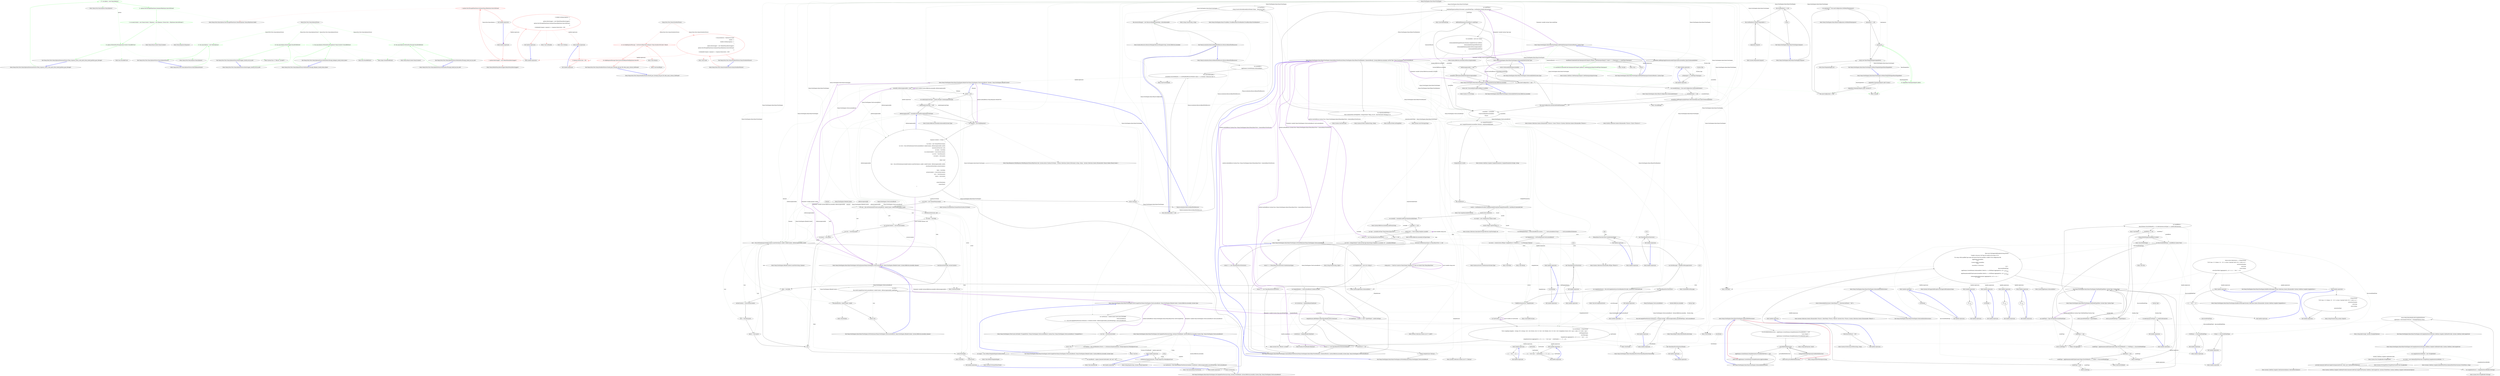 digraph  {
d1 [cluster="Nancy.Owin.Tests.NancyOptionsExtensionsFixture.When_response_status_code_match_then_should_perform_pass_through()", color=green, community=0, label="27: var options = new NancyOptions()", span="11-11"];
d0 [cluster="Nancy.Owin.Tests.NancyOptionsExtensionsFixture.When_response_status_code_match_then_should_perform_pass_through()", label="Entry Nancy.Owin.Tests.NancyOptionsExtensionsFixture.When_response_status_code_match_then_should_perform_pass_through()", span="9-9"];
d2 [cluster="Nancy.Owin.Tests.NancyOptionsExtensionsFixture.When_response_status_code_match_then_should_perform_pass_through()", color=green, community=0, label="11: options.PassThroughWhenStatusCodesAre(HttpStatusCode.NotFound)", span="12-12"];
d6 [cluster="Nancy.Owin.NancyOptions.NancyOptions()", label="Entry Nancy.Owin.NancyOptions.NancyOptions()", span="5-5"];
d4 [cluster="Nancy.Owin.Tests.NancyOptionsExtensionsFixture.When_response_status_code_match_then_should_perform_pass_through()", color=green, community=0, label="10: options.PerformPassThrough(nancyContext).ShouldBeTrue()", span="14-14"];
d3 [cluster="Nancy.Owin.Tests.NancyOptionsExtensionsFixture.When_response_status_code_match_then_should_perform_pass_through()", color=green, community=0, label="5: var nancyContext = new NancyContext { Response = new Response {StatusCode = HttpStatusCode.NotFound} }", span="13-13"];
d7 [cluster="Nancy.Owin.NancyOptions.PassThroughWhenStatusCodesAre(params Nancy.HttpStatusCode[])", label="Entry Nancy.Owin.NancyOptions.PassThroughWhenStatusCodesAre(params Nancy.HttpStatusCode[])", span="6-6"];
d5 [cluster="Nancy.Owin.Tests.NancyOptionsExtensionsFixture.When_response_status_code_match_then_should_perform_pass_through()", label="Exit Nancy.Owin.Tests.NancyOptionsExtensionsFixture.When_response_status_code_match_then_should_perform_pass_through()", span="9-9"];
d10 [cluster="System.Func<T, TResult>.Invoke(T)", label="Entry System.Func<T, TResult>.Invoke(T)", span="0-0"];
d11 [cluster="bool.ShouldBeTrue()", label="Entry bool.ShouldBeTrue()", span="85-85"];
d8 [cluster="Nancy.NancyContext.NancyContext()", label="Entry Nancy.NancyContext.NancyContext()", span="24-24"];
d9 [cluster="Nancy.Response.Response()", label="Entry Nancy.Response.Response()", span="20-20"];
m0_0 [cluster="Nancy.Owin.Tests.NancyOptionsFixture.NancyOptionsFixture()", file="NancyOptionsFixture.cs", label="Entry Nancy.Owin.Tests.NancyOptionsFixture.NancyOptionsFixture()", span="10-10"];
m0_1 [cluster="Nancy.Owin.Tests.NancyOptionsFixture.NancyOptionsFixture()", color=green, community=0, file="NancyOptionsFixture.cs", label="15: this.nancyOptions = new NancyOptions()", span="12-12"];
m0_2 [cluster="Nancy.Owin.Tests.NancyOptionsFixture.NancyOptionsFixture()", file="NancyOptionsFixture.cs", label="Exit Nancy.Owin.Tests.NancyOptionsFixture.NancyOptionsFixture()", span="10-10"];
m0_4 [cluster="Nancy.Owin.Tests.NancyOptionsFixture.Bootstrapper_should_not_be_null()", file="NancyOptionsFixture.cs", label="Entry Nancy.Owin.Tests.NancyOptionsFixture.Bootstrapper_should_not_be_null()", span="16-16"];
m0_5 [cluster="Nancy.Owin.Tests.NancyOptionsFixture.Bootstrapper_should_not_be_null()", color=green, community=0, file="NancyOptionsFixture.cs", label="20: this.nancyOptions.Bootstrapper.ShouldNotBeNull()", span="18-18"];
m0_6 [cluster="Nancy.Owin.Tests.NancyOptionsFixture.Bootstrapper_should_not_be_null()", file="NancyOptionsFixture.cs", label="Exit Nancy.Owin.Tests.NancyOptionsFixture.Bootstrapper_should_not_be_null()", span="16-16"];
m0_11 [cluster="Nancy.Owin.Tests.NancyOptionsFixture.PerformPassThrough_delegate_should_return_false()", file="NancyOptionsFixture.cs", label="Entry Nancy.Owin.Tests.NancyOptionsFixture.PerformPassThrough_delegate_should_return_false()", span="28-28"];
m0_12 [cluster="Nancy.Owin.Tests.NancyOptionsFixture.PerformPassThrough_delegate_should_return_false()", color=green, community=0, file="NancyOptionsFixture.cs", label="11: this.nancyOptions.PerformPassThrough(new NancyContext()).ShouldBeFalse()", span="30-30"];
m0_13 [cluster="Nancy.Owin.Tests.NancyOptionsFixture.PerformPassThrough_delegate_should_return_false()", file="NancyOptionsFixture.cs", label="Exit Nancy.Owin.Tests.NancyOptionsFixture.PerformPassThrough_delegate_should_return_false()", span="28-28"];
m0_16 [cluster="bool.ShouldBeFalse()", file="NancyOptionsFixture.cs", label="Entry bool.ShouldBeFalse()", span="90-90"];
m0_14 [cluster="Nancy.NancyContext.NancyContext()", file="NancyOptionsFixture.cs", label="Entry Nancy.NancyContext.NancyContext()", span="24-24"];
m0_8 [cluster="Nancy.Owin.Tests.NancyOptionsFixture.PerformPassThrough_should_not_be_null()", file="NancyOptionsFixture.cs", label="Entry Nancy.Owin.Tests.NancyOptionsFixture.PerformPassThrough_should_not_be_null()", span="22-22"];
m0_9 [cluster="Nancy.Owin.Tests.NancyOptionsFixture.PerformPassThrough_should_not_be_null()", color=green, community=0, file="NancyOptionsFixture.cs", label="20: this.nancyOptions.PerformPassThrough.ShouldNotBeNull()", span="24-24"];
m0_10 [cluster="Nancy.Owin.Tests.NancyOptionsFixture.PerformPassThrough_should_not_be_null()", file="NancyOptionsFixture.cs", label="Exit Nancy.Owin.Tests.NancyOptionsFixture.PerformPassThrough_should_not_be_null()", span="22-22"];
m0_7 [cluster="object.ShouldNotBeNull()", file="NancyOptionsFixture.cs", label="Entry object.ShouldNotBeNull()", span="140-140"];
m0_3 [cluster="Nancy.Owin.NancyOptions.NancyOptions()", file="NancyOptionsFixture.cs", label="Entry Nancy.Owin.NancyOptions.NancyOptions()", span="5-5"];
m0_17 [file="NancyOptionsFixture.cs", label="Nancy.Owin.Tests.NancyOptionsFixture", span=""];
m1_8 [cluster="Unk.UseHandler", file="NancyOwinHostFixture.cs", label="Entry Unk.UseHandler", span=""];
m1_18 [cluster="Nancy.Owin.Tests.NancyOwinHostFixture.Should_pass_through_and_get_OK_when_nancy_returns_NotFound()", file="NancyOwinHostFixture.cs", label="Entry Nancy.Owin.Tests.NancyOwinHostFixture.Should_pass_through_and_get_OK_when_nancy_returns_NotFound()", span="27-27"];
m1_19 [cluster="Nancy.Owin.Tests.NancyOwinHostFixture.Should_pass_through_and_get_OK_when_nancy_returns_NotFound()", color=red, community=0, file="NancyOwinHostFixture.cs", label="14: var httpResponseMessage = testServer.HttpClient.GetAsync(''http://localhost/404.html'').Result", span="29-29"];
m1_20 [cluster="Nancy.Owin.Tests.NancyOwinHostFixture.Should_pass_through_and_get_OK_when_nancy_returns_NotFound()", color=red, community=0, file="NancyOwinHostFixture.cs", label="34: httpResponseMessage.StatusCode.ShouldEqual(NetHttpStatusCode.OK)", span="30-30"];
m1_21 [cluster="Nancy.Owin.Tests.NancyOwinHostFixture.Should_pass_through_and_get_OK_when_nancy_returns_NotFound()", file="NancyOwinHostFixture.cs", label="Exit Nancy.Owin.Tests.NancyOwinHostFixture.Should_pass_through_and_get_OK_when_nancy_returns_NotFound()", span="27-27"];
m1_0 [cluster="Nancy.Owin.Tests.NancyOwinHostFixture.NancyOwinHostFixture()", file="NancyOwinHostFixture.cs", label="Entry Nancy.Owin.Tests.NancyOwinHostFixture.NancyOwinHostFixture()", span="14-14"];
m1_1 [cluster="Nancy.Owin.Tests.NancyOwinHostFixture.NancyOwinHostFixture()", color=red, community=0, file="NancyOwinHostFixture.cs", label="9: this.testServer = TestServer.Create(\r\n                builder =>\r\n                builder.UseNancy(options =>\r\n                                 {\r\n                                     options.Bootstrapper = new DefaultNancyBootstrapper();\r\n                                     options.PassThroughWhenStatusCodesAre(NancyHttpStatusCode.NotFound);\r\n                                 })\r\n                       .UseHandler((request, response) => response.StatusCode = 200))", span="16-23"];
m1_2 [cluster="Nancy.Owin.Tests.NancyOwinHostFixture.NancyOwinHostFixture()", file="NancyOwinHostFixture.cs", label="Exit Nancy.Owin.Tests.NancyOwinHostFixture.NancyOwinHostFixture()", span="14-14"];
m1_23 [cluster="Unk.ShouldEqual", file="NancyOwinHostFixture.cs", label="Entry Unk.ShouldEqual", span=""];
m1_22 [cluster="Unk.GetAsync", file="NancyOwinHostFixture.cs", label="Entry Unk.GetAsync", span=""];
m1_3 [cluster="Unk.Create", file="NancyOwinHostFixture.cs", label="Entry Unk.Create", span=""];
m1_7 [cluster="Unk.UseNancy", file="NancyOwinHostFixture.cs", label="Entry Unk.UseNancy", span=""];
m1_13 [cluster="Nancy.DefaultNancyBootstrapper.DefaultNancyBootstrapper()", file="NancyOwinHostFixture.cs", label="Entry Nancy.DefaultNancyBootstrapper.DefaultNancyBootstrapper()", span="16-16"];
m1_15 [cluster="lambda expression", file="NancyOwinHostFixture.cs", label="Entry lambda expression", span="23-23"];
m1_4 [cluster="lambda expression", file="NancyOwinHostFixture.cs", label="Entry lambda expression", span="17-23"];
m1_5 [cluster="lambda expression", color=red, community=0, file="NancyOwinHostFixture.cs", label="3: builder.UseNancy(options =>\r\n                                 {\r\n                                     options.Bootstrapper = new DefaultNancyBootstrapper();\r\n                                     options.PassThroughWhenStatusCodesAre(NancyHttpStatusCode.NotFound);\r\n                                 })\r\n                       .UseHandler((request, response) => response.StatusCode = 200)", span="18-23"];
m1_6 [cluster="lambda expression", file="NancyOwinHostFixture.cs", label="Exit lambda expression", span="17-23"];
m1_9 [cluster="lambda expression", file="NancyOwinHostFixture.cs", label="Entry lambda expression", span="18-22"];
m1_10 [cluster="lambda expression", color=red, community=0, file="NancyOwinHostFixture.cs", label="2: options.Bootstrapper = new DefaultNancyBootstrapper()", span="20-20"];
m1_11 [cluster="lambda expression", color=red, community=0, file="NancyOwinHostFixture.cs", label="2: options.PassThroughWhenStatusCodesAre(NancyHttpStatusCode.NotFound)", span="21-21"];
m1_12 [cluster="lambda expression", file="NancyOwinHostFixture.cs", label="Exit lambda expression", span="18-22"];
m1_16 [cluster="lambda expression", color=red, community=0, file="NancyOwinHostFixture.cs", label="3: response.StatusCode = 200", span="23-23"];
m1_17 [cluster="lambda expression", file="NancyOwinHostFixture.cs", label="Exit lambda expression", span="23-23"];
m1_24 [file="NancyOwinHostFixture.cs", label="Nancy.Owin.Tests.NancyOwinHostFixture", span=""];
m2_7 [cluster="System.AppDomain.GetAssemblies()", file="RazorViewEngine.cs", label="Entry System.AppDomain.GetAssemblies()", span="0-0"];
m2_70 [cluster="Unk.GetRazorTemplateEngine", file="RazorViewEngine.cs", label="Entry Unk.GetRazorTemplateEngine", span=""];
m2_299 [cluster="System.Uri.Uri(string)", file="RazorViewEngine.cs", label="Entry System.Uri.Uri(string)", span="0-0"];
m2_177 [cluster="Nancy.ViewEngines.Razor.RazorViewEngine.GetCompilationSource(System.CodeDom.Compiler.CodeDomProvider, System.CodeDom.CodeCompileUnit)", file="RazorViewEngine.cs", label="Entry Nancy.ViewEngines.Razor.RazorViewEngine.GetCompilationSource(System.CodeDom.Compiler.CodeDomProvider, System.CodeDom.CodeCompileUnit)", span="241-241"];
m2_182 [cluster="Nancy.ViewEngines.Razor.RazorViewEngine.GetCompilationSource(System.CodeDom.Compiler.CodeDomProvider, System.CodeDom.CodeCompileUnit)", file="RazorViewEngine.cs", label="return HttpUtility.HtmlEncode(compilationSource)\r\n                .Split(new[] { Environment.NewLine }, StringSplitOptions.None);", span="250-251"];
m2_181 [cluster="Nancy.ViewEngines.Razor.RazorViewEngine.GetCompilationSource(System.CodeDom.Compiler.CodeDomProvider, System.CodeDom.CodeCompileUnit)", file="RazorViewEngine.cs", label="var compilationSource = compilationSourceBuilder.ToString()", span="249-249"];
m2_178 [cluster="Nancy.ViewEngines.Razor.RazorViewEngine.GetCompilationSource(System.CodeDom.Compiler.CodeDomProvider, System.CodeDom.CodeCompileUnit)", file="RazorViewEngine.cs", label="var compilationSourceBuilder = new StringBuilder()", span="243-243"];
m2_180 [cluster="Nancy.ViewEngines.Razor.RazorViewEngine.GetCompilationSource(System.CodeDom.Compiler.CodeDomProvider, System.CodeDom.CodeCompileUnit)", file="RazorViewEngine.cs", label="provider.GenerateCodeFromCompileUnit(generatedCode, writer, new CodeGeneratorOptions())", span="246-246"];
m2_179 [cluster="Nancy.ViewEngines.Razor.RazorViewEngine.GetCompilationSource(System.CodeDom.Compiler.CodeDomProvider, System.CodeDom.CodeCompileUnit)", file="RazorViewEngine.cs", label="var writer = new IndentedTextWriter(new StringWriter(compilationSourceBuilder), ''\t'')", span="244-244"];
m2_183 [cluster="Nancy.ViewEngines.Razor.RazorViewEngine.GetCompilationSource(System.CodeDom.Compiler.CodeDomProvider, System.CodeDom.CodeCompileUnit)", file="RazorViewEngine.cs", label="Exit Nancy.ViewEngines.Razor.RazorViewEngine.GetCompilationSource(System.CodeDom.Compiler.CodeDomProvider, System.CodeDom.CodeCompileUnit)", span="241-241"];
m2_62 [cluster="Nancy.ViewEngines.Razor.RazorViewEngine.GetCompiledViewFactory(string, System.IO.TextReader, System.Reflection.Assembly, System.Type, Nancy.ViewEngines.ViewLocationResult)", file="RazorViewEngine.cs", label="Entry Nancy.ViewEngines.Razor.RazorViewEngine.GetCompiledViewFactory(string, System.IO.TextReader, System.Reflection.Assembly, System.Type, Nancy.ViewEngines.ViewLocationResult)", span="130-130"];
m2_63 [cluster="Nancy.ViewEngines.Razor.RazorViewEngine.GetCompiledViewFactory(string, System.IO.TextReader, System.Reflection.Assembly, System.Type, Nancy.ViewEngines.ViewLocationResult)", file="RazorViewEngine.cs", label="var renderer = this.viewRenderers.First(x => x.Extension.Equals(extension, StringComparison.OrdinalIgnoreCase))", span="132-132"];
m2_64 [cluster="Nancy.ViewEngines.Razor.RazorViewEngine.GetCompiledViewFactory(string, System.IO.TextReader, System.Reflection.Assembly, System.Type, Nancy.ViewEngines.ViewLocationResult)", file="RazorViewEngine.cs", label="var engine = this.GetRazorTemplateEngine(renderer.Host)", span="134-134"];
m2_66 [cluster="Nancy.ViewEngines.Razor.RazorViewEngine.GetCompiledViewFactory(string, System.IO.TextReader, System.Reflection.Assembly, System.Type, Nancy.ViewEngines.ViewLocationResult)", file="RazorViewEngine.cs", label="var viewFactory = this.GenerateRazorViewFactory(renderer, razorResult, referencingAssembly, passedModelType, viewLocationResult)", span="138-138"];
m2_65 [cluster="Nancy.ViewEngines.Razor.RazorViewEngine.GetCompiledViewFactory(string, System.IO.TextReader, System.Reflection.Assembly, System.Type, Nancy.ViewEngines.ViewLocationResult)", file="RazorViewEngine.cs", label="var razorResult = engine.GenerateCode(reader, null, null, ''roo'')", span="136-136"];
m2_67 [cluster="Nancy.ViewEngines.Razor.RazorViewEngine.GetCompiledViewFactory(string, System.IO.TextReader, System.Reflection.Assembly, System.Type, Nancy.ViewEngines.ViewLocationResult)", file="RazorViewEngine.cs", label="return viewFactory;", span="140-140"];
m2_68 [cluster="Nancy.ViewEngines.Razor.RazorViewEngine.GetCompiledViewFactory(string, System.IO.TextReader, System.Reflection.Assembly, System.Type, Nancy.ViewEngines.ViewLocationResult)", file="RazorViewEngine.cs", label="Exit Nancy.ViewEngines.Razor.RazorViewEngine.GetCompiledViewFactory(string, System.IO.TextReader, System.Reflection.Assembly, System.Type, Nancy.ViewEngines.ViewLocationResult)", span="130-130"];
m2_122 [cluster="System.Guid.ToString(string)", file="RazorViewEngine.cs", label="Entry System.Guid.ToString(string)", span="0-0"];
m2_240 [cluster="Unk.Trim", file="RazorViewEngine.cs", label="Entry Unk.Trim", span=""];
m2_147 [cluster="Unk.Aggregate", file="RazorViewEngine.cs", label="Entry Unk.Aggregate", span=""];
m2_271 [cluster="System.Collections.Generic.IEnumerable<TSource>.SelectMany<TSource, TResult>(System.Func<TSource, System.Collections.Generic.IEnumerable<TResult>>)", file="RazorViewEngine.cs", label="Entry System.Collections.Generic.IEnumerable<TSource>.SelectMany<TSource, TResult>(System.Func<TSource, System.Collections.Generic.IEnumerable<TResult>>)", span="0-0"];
m2_137 [cluster="System.Collections.Generic.List<T>.ToArray()", file="RazorViewEngine.cs", label="Entry System.Collections.Generic.List<T>.ToArray()", span="0-0"];
m2_241 [cluster="System.NotSupportedException.NotSupportedException(string)", file="RazorViewEngine.cs", label="Entry System.NotSupportedException.NotSupportedException(string)", span="0-0"];
m2_135 [cluster="System.Collections.Generic.IEnumerable<TSource>.ToList<TSource>()", file="RazorViewEngine.cs", label="Entry System.Collections.Generic.IEnumerable<TSource>.ToList<TSource>()", span="0-0"];
m2_125 [cluster="Unk.FindModelType", file="RazorViewEngine.cs", label="Entry Unk.FindModelType", span=""];
m2_121 [cluster="System.Guid.NewGuid()", file="RazorViewEngine.cs", label="Entry System.Guid.NewGuid()", span="0-0"];
m2_124 [cluster="System.IO.Path.Combine(string, string)", file="RazorViewEngine.cs", label="Entry System.IO.Path.Combine(string, string)", span="0-0"];
m2_239 [cluster="Unk.IsNullOrEmpty", file="RazorViewEngine.cs", label="Entry Unk.IsNullOrEmpty", span=""];
m2_190 [cluster="Nancy.Helpers.HttpUtility.HtmlEncode(string)", file="RazorViewEngine.cs", label="Entry Nancy.Helpers.HttpUtility.HtmlEncode(string)", span="541-541"];
m2_23 [cluster="System.Reflection.Assembly.GetAssembly(System.Type)", file="RazorViewEngine.cs", label="Entry System.Reflection.Assembly.GetAssembly(System.Type)", span="0-0"];
m2_243 [cluster="Nancy.ViewEngines.Razor.RazorViewEngine.GetAssembliesInDirectories()", file="RazorViewEngine.cs", label="Entry Nancy.ViewEngines.Razor.RazorViewEngine.GetAssembliesInDirectories()", span="346-346"];
m2_268 [cluster="Nancy.ViewEngines.Razor.RazorViewEngine.GetAssembliesInDirectories()", file="RazorViewEngine.cs", label="return GetAssemblyDirectories().SelectMany(d => Directory.GetFiles(d, ''*.dll''));", span="348-348"];
m2_269 [cluster="Nancy.ViewEngines.Razor.RazorViewEngine.GetAssembliesInDirectories()", file="RazorViewEngine.cs", label="Exit Nancy.ViewEngines.Razor.RazorViewEngine.GetAssembliesInDirectories()", span="346-346"];
m2_321 [cluster="System.IDisposable.Dispose()", file="RazorViewEngine.cs", label="Entry System.IDisposable.Dispose()", span="0-0"];
m2_237 [cluster="Unk.Flatten", file="RazorViewEngine.cs", label="Entry Unk.Flatten", span=""];
m2_72 [cluster="Unk.GenerateRazorViewFactory", file="RazorViewEngine.cs", label="Entry Unk.GenerateRazorViewFactory", span=""];
m2_20 [cluster="Nancy.ViewEngines.Razor.RazorViewEngine.RenderView(Nancy.ViewEngines.ViewLocationResult, dynamic, Nancy.ViewEngines.IRenderContext)", file="RazorViewEngine.cs", label="return response;", span="107-107"];
m2_164 [cluster="Nancy.ViewEngines.Razor.NancyRazorErrorView.NancyRazorErrorView(string)", file="RazorViewEngine.cs", label="Entry Nancy.ViewEngines.Razor.NancyRazorErrorView.NancyRazorErrorView(string)", span="27-27"];
m2_44 [cluster="Nancy.ViewEngines.Razor.RazorViewEngine.GetViewInstance(Nancy.ViewEngines.ViewLocationResult, Nancy.ViewEngines.IRenderContext, System.Reflection.Assembly, dynamic)", file="RazorViewEngine.cs", label="Entry Nancy.ViewEngines.Razor.RazorViewEngine.GetViewInstance(Nancy.ViewEngines.ViewLocationResult, Nancy.ViewEngines.IRenderContext, System.Reflection.Assembly, dynamic)", span="406-406"];
m2_310 [cluster="Nancy.ViewEngines.Razor.RazorViewEngine.GetViewInstance(Nancy.ViewEngines.ViewLocationResult, Nancy.ViewEngines.IRenderContext, System.Reflection.Assembly, dynamic)", file="RazorViewEngine.cs", label="var view =\r\n                this.GetOrCompileView(viewLocationResult, renderContext, referencingAssembly, modelType)", span="410-411"];
m2_311 [cluster="Nancy.ViewEngines.Razor.RazorViewEngine.GetViewInstance(Nancy.ViewEngines.ViewLocationResult, Nancy.ViewEngines.IRenderContext, System.Reflection.Assembly, dynamic)", file="RazorViewEngine.cs", label="view.Initialize(this, renderContext, model)", span="413-413"];
m2_309 [cluster="Nancy.ViewEngines.Razor.RazorViewEngine.GetViewInstance(Nancy.ViewEngines.ViewLocationResult, Nancy.ViewEngines.IRenderContext, System.Reflection.Assembly, dynamic)", file="RazorViewEngine.cs", label="var modelType = (model == null) ? typeof(object) : model.GetType()", span="408-408"];
m2_312 [cluster="Nancy.ViewEngines.Razor.RazorViewEngine.GetViewInstance(Nancy.ViewEngines.ViewLocationResult, Nancy.ViewEngines.IRenderContext, System.Reflection.Assembly, dynamic)", file="RazorViewEngine.cs", label="return view;", span="415-415"];
m2_313 [cluster="Nancy.ViewEngines.Razor.RazorViewEngine.GetViewInstance(Nancy.ViewEngines.ViewLocationResult, Nancy.ViewEngines.IRenderContext, System.Reflection.Assembly, dynamic)", file="RazorViewEngine.cs", label="Exit Nancy.ViewEngines.Razor.RazorViewEngine.GetViewInstance(Nancy.ViewEngines.ViewLocationResult, Nancy.ViewEngines.IRenderContext, System.Reflection.Assembly, dynamic)", span="406-406"];
m2_133 [cluster="Nancy.ViewEngines.Razor.RazorViewEngine.AddModelNamespace(GeneratorResults, System.Type)", file="RazorViewEngine.cs", label="Entry Nancy.ViewEngines.Razor.RazorViewEngine.AddModelNamespace(GeneratorResults, System.Type)", span="375-375"];
m2_287 [cluster="Nancy.ViewEngines.Razor.RazorViewEngine.AddModelNamespace(GeneratorResults, System.Type)", color=green, community=0, file="RazorViewEngine.cs", label="25: razorResult.GeneratedCode.Namespaces[0].Imports.Add(new CodeNamespaceImport(modelType.Namespace))", span="382-382"];
m2_285 [cluster="Nancy.ViewEngines.Razor.RazorViewEngine.AddModelNamespace(GeneratorResults, System.Type)", file="RazorViewEngine.cs", label="razorResult.GeneratedCode.Namespaces[0].Imports.OfType<CodeNamespaceImport>().Any(x => x.Namespace == modelType.Namespace)", span="377-377"];
m2_286 [cluster="Nancy.ViewEngines.Razor.RazorViewEngine.AddModelNamespace(GeneratorResults, System.Type)", file="RazorViewEngine.cs", label="return;", span="379-379"];
m2_288 [cluster="Nancy.ViewEngines.Razor.RazorViewEngine.AddModelNamespace(GeneratorResults, System.Type)", file="RazorViewEngine.cs", label="Exit Nancy.ViewEngines.Razor.RazorViewEngine.AddModelNamespace(GeneratorResults, System.Type)", span="375-375"];
m2_71 [cluster="Unk.GenerateCode", file="RazorViewEngine.cs", label="Entry Unk.GenerateCode", span=""];
m2_60 [cluster="Nancy.ViewEngines.Razor.IRazorConfiguration.GetDefaultNamespaces()", file="RazorViewEngine.cs", label="Entry Nancy.ViewEngines.Razor.IRazorConfiguration.GetDefaultNamespaces()", span="25-25"];
m2_61 [cluster="RazorTemplateEngine.cstr", file="RazorViewEngine.cs", label="Entry RazorTemplateEngine.cstr", span=""];
m2_142 [cluster="Unk.Where", file="RazorViewEngine.cs", label="Entry Unk.Where", span=""];
m2_143 [cluster="Unk.ToArray", file="RazorViewEngine.cs", label="Entry Unk.ToArray", span=""];
m2_187 [cluster="System.CodeDom.Compiler.CodeGeneratorOptions.CodeGeneratorOptions()", file="RazorViewEngine.cs", label="Entry System.CodeDom.Compiler.CodeGeneratorOptions.CodeGeneratorOptions()", span="0-0"];
m2_188 [cluster="System.CodeDom.Compiler.CodeDomProvider.GenerateCodeFromCompileUnit(System.CodeDom.CodeCompileUnit, System.IO.TextWriter, System.CodeDom.Compiler.CodeGeneratorOptions)", file="RazorViewEngine.cs", label="Entry System.CodeDom.Compiler.CodeDomProvider.GenerateCodeFromCompileUnit(System.CodeDom.CodeCompileUnit, System.IO.TextWriter, System.CodeDom.Compiler.CodeGeneratorOptions)", span="0-0"];
m2_270 [cluster="Nancy.ViewEngines.Razor.RazorViewEngine.GetAssemblyDirectories()", file="RazorViewEngine.cs", label="Entry Nancy.ViewEngines.Razor.RazorViewEngine.GetAssemblyDirectories()", span="355-355"];
m2_276 [cluster="Nancy.ViewEngines.Razor.RazorViewEngine.GetAssemblyDirectories()", file="RazorViewEngine.cs", label="var privateBinPathDirectories = AppDomain.CurrentDomain.SetupInformation.PrivateBinPath == null\r\n                                                ? new string[] { }\r\n                                                : AppDomain.CurrentDomain.SetupInformation.PrivateBinPath.Split(';')", span="357-359"];
m2_279 [cluster="Nancy.ViewEngines.Razor.RazorViewEngine.GetAssemblyDirectories()", file="RazorViewEngine.cs", label="yield return privateBinPathDirectory;", span="365-365"];
m2_281 [cluster="Nancy.ViewEngines.Razor.RazorViewEngine.GetAssemblyDirectories()", file="RazorViewEngine.cs", label="yield return AppDomain.CurrentDomain.SetupInformation.ApplicationBase;", span="371-371"];
m2_280 [cluster="Nancy.ViewEngines.Razor.RazorViewEngine.GetAssemblyDirectories()", file="RazorViewEngine.cs", label="AppDomain.CurrentDomain.SetupInformation.PrivateBinPathProbe == null", span="369-369"];
m2_277 [cluster="Nancy.ViewEngines.Razor.RazorViewEngine.GetAssemblyDirectories()", file="RazorViewEngine.cs", label=privateBinPathDirectories, span="361-361"];
m2_278 [cluster="Nancy.ViewEngines.Razor.RazorViewEngine.GetAssemblyDirectories()", file="RazorViewEngine.cs", label="!string.IsNullOrWhiteSpace(privateBinPathDirectory)", span="363-363"];
m2_282 [cluster="Nancy.ViewEngines.Razor.RazorViewEngine.GetAssemblyDirectories()", file="RazorViewEngine.cs", label="Exit Nancy.ViewEngines.Razor.RazorViewEngine.GetAssemblyDirectories()", span="355-355"];
m2_10 [cluster="string.Concat(string, string)", file="RazorViewEngine.cs", label="Entry string.Concat(string, string)", span="0-0"];
m2_186 [cluster="System.IO.StringWriter.StringWriter(System.Text.StringBuilder)", file="RazorViewEngine.cs", label="Entry System.IO.StringWriter.StringWriter(System.Text.StringBuilder)", span="0-0"];
m2_138 [cluster="Unk.CompileAssemblyFromDom", file="RazorViewEngine.cs", label="Entry Unk.CompileAssemblyFromDom", span=""];
m2_9 [cluster="Nancy.ViewEngines.Razor.VisualBasic.VisualBasicRazorViewRenderer.VisualBasicRazorViewRenderer()", file="RazorViewEngine.cs", label="Entry Nancy.ViewEngines.Razor.VisualBasic.VisualBasicRazorViewRenderer.VisualBasicRazorViewRenderer()", span="45-45"];
m2_272 [cluster="lambda expression", file="RazorViewEngine.cs", label="Entry lambda expression", span="348-348"];
m2_12 [cluster="Nancy.ViewEngines.Razor.RazorViewEngine.RenderView(Nancy.ViewEngines.ViewLocationResult, dynamic, Nancy.ViewEngines.IRenderContext)", file="RazorViewEngine.cs", label="Entry Nancy.ViewEngines.Razor.RazorViewEngine.RenderView(Nancy.ViewEngines.ViewLocationResult, dynamic, Nancy.ViewEngines.IRenderContext)", span="67-67"];
m2_13 [cluster="Nancy.ViewEngines.Razor.RazorViewEngine.RenderView(Nancy.ViewEngines.ViewLocationResult, dynamic, Nancy.ViewEngines.IRenderContext)", file="RazorViewEngine.cs", label="Assembly referencingAssembly = null", span="69-69"];
m2_14 [cluster="Nancy.ViewEngines.Razor.RazorViewEngine.RenderView(Nancy.ViewEngines.ViewLocationResult, dynamic, Nancy.ViewEngines.IRenderContext)", file="RazorViewEngine.cs", label="model != null", span="71-71"];
m2_17 [cluster="Nancy.ViewEngines.Razor.RazorViewEngine.RenderView(Nancy.ViewEngines.ViewLocationResult, dynamic, Nancy.ViewEngines.IRenderContext)", file="RazorViewEngine.cs", label="referencingAssembly = Assembly.GetAssembly(underlyingSystemType)", span="76-76"];
m2_18 [cluster="Nancy.ViewEngines.Razor.RazorViewEngine.RenderView(Nancy.ViewEngines.ViewLocationResult, dynamic, Nancy.ViewEngines.IRenderContext)", file="RazorViewEngine.cs", label="var response = new HtmlResponse()", span="80-80"];
m2_19 [cluster="Nancy.ViewEngines.Razor.RazorViewEngine.RenderView(Nancy.ViewEngines.ViewLocationResult, dynamic, Nancy.ViewEngines.IRenderContext)", file="RazorViewEngine.cs", label="response.Contents = stream =>\r\n            {\r\n                var writer = new StreamWriter(stream);\r\n                var view = this.GetViewInstance(viewLocationResult, renderContext, referencingAssembly, model);\r\n                view.ExecuteView(null, null);\r\n                var body = view.Body;\r\n                var sectionContents = view.SectionContents;\r\n                var root = !view.HasLayout;\r\n                var layout = view.Layout;\r\n\r\n                while (!root)\r\n                {\r\n                    view = this.GetViewInstance(renderContext.LocateView(layout, model), renderContext, referencingAssembly, model);\r\n                    view.ExecuteView(body, sectionContents);\r\n\r\n                    body = view.Body;\r\n                    sectionContents = view.SectionContents;\r\n                    root = !view.HasLayout;\r\n                    layout = view.Layout;\r\n                }\r\n\r\n                writer.Write(body);\r\n                writer.Flush();\r\n            }", span="82-105"];
m2_293 [cluster="lambda expression", file="RazorViewEngine.cs", label="x.Namespace == modelType.Namespace", span="377-377"];
m2_292 [cluster="lambda expression", file="RazorViewEngine.cs", label="Entry lambda expression", span="377-377"];
m2_294 [cluster="lambda expression", file="RazorViewEngine.cs", label="Exit lambda expression", span="377-377"];
m2_27 [cluster="lambda expression", file="RazorViewEngine.cs", label="var view = this.GetViewInstance(viewLocationResult, renderContext, referencingAssembly, model)", span="85-85"];
m2_34 [cluster="lambda expression", file="RazorViewEngine.cs", label="view = this.GetViewInstance(renderContext.LocateView(layout, model), renderContext, referencingAssembly, model)", span="94-94"];
m2_307 [cluster="lambda expression", file="RazorViewEngine.cs", label="this.GetCompiledViewFactory(x.Extension, x.Contents.Invoke(), referencingAssembly, passedModelType, viewLocationResult)", span="399-399"];
m2_26 [cluster="lambda expression", file="RazorViewEngine.cs", label="var writer = new StreamWriter(stream)", span="84-84"];
m2_28 [cluster="lambda expression", file="RazorViewEngine.cs", label="view.ExecuteView(null, null)", span="86-86"];
m2_29 [cluster="lambda expression", file="RazorViewEngine.cs", label="var body = view.Body", span="87-87"];
m2_30 [cluster="lambda expression", file="RazorViewEngine.cs", label="var sectionContents = view.SectionContents", span="88-88"];
m2_31 [cluster="lambda expression", file="RazorViewEngine.cs", label="var root = !view.HasLayout", span="89-89"];
m2_32 [cluster="lambda expression", file="RazorViewEngine.cs", label="var layout = view.Layout", span="90-90"];
m2_33 [cluster="lambda expression", file="RazorViewEngine.cs", label="!root", span="92-92"];
m2_35 [cluster="lambda expression", file="RazorViewEngine.cs", label="view.ExecuteView(body, sectionContents)", span="95-95"];
m2_36 [cluster="lambda expression", file="RazorViewEngine.cs", label="body = view.Body", span="97-97"];
m2_37 [cluster="lambda expression", file="RazorViewEngine.cs", label="sectionContents = view.SectionContents", span="98-98"];
m2_38 [cluster="lambda expression", file="RazorViewEngine.cs", label="root = !view.HasLayout", span="99-99"];
m2_39 [cluster="lambda expression", file="RazorViewEngine.cs", label="layout = view.Layout", span="100-100"];
m2_73 [cluster="lambda expression", file="RazorViewEngine.cs", label="Entry lambda expression", span="132-132"];
m2_306 [cluster="lambda expression", file="RazorViewEngine.cs", label="Entry lambda expression", span="399-399"];
m2_308 [cluster="lambda expression", file="RazorViewEngine.cs", label="Exit lambda expression", span="399-399"];
m2_152 [cluster="lambda expression", file="RazorViewEngine.cs", label="Entry lambda expression", span="200-200"];
m2_155 [cluster="lambda expression", file="RazorViewEngine.cs", label="Entry lambda expression", span="212-212"];
m2_158 [cluster="lambda expression", file="RazorViewEngine.cs", label="Entry lambda expression", span="213-213"];
m2_159 [cluster="lambda expression", file="RazorViewEngine.cs", label="s1 + ''<br/>Line '' + lineNumber++ + '':\t'' + s2", span="213-213"];
m2_162 [cluster="lambda expression", file="RazorViewEngine.cs", label="new NancyRazorErrorView(errorDetails)", span="215-215"];
m2_166 [cluster="lambda expression", file="RazorViewEngine.cs", label="new NancyRazorErrorView(error)", span="222-222"];
m2_169 [cluster="lambda expression", file="RazorViewEngine.cs", label="new NancyRazorErrorView(error)", span="229-229"];
m2_172 [cluster="lambda expression", file="RazorViewEngine.cs", label="new NancyRazorErrorView(error)", span="235-235"];
m2_175 [cluster="lambda expression", file="RazorViewEngine.cs", label="(INancyRazorView)Activator.CreateInstance(type)", span="238-238"];
m2_25 [cluster="lambda expression", file="RazorViewEngine.cs", label="Entry lambda expression", span="82-105"];
m2_40 [cluster="lambda expression", file="RazorViewEngine.cs", label="writer.Write(body)", span="103-103"];
m2_41 [cluster="lambda expression", file="RazorViewEngine.cs", label="writer.Flush()", span="104-104"];
m2_74 [cluster="lambda expression", file="RazorViewEngine.cs", label="x.Extension.Equals(extension, StringComparison.OrdinalIgnoreCase)", span="132-132"];
m2_75 [cluster="lambda expression", file="RazorViewEngine.cs", label="Exit lambda expression", span="132-132"];
m2_154 [cluster="lambda expression", file="RazorViewEngine.cs", label="Exit lambda expression", span="200-200"];
m2_153 [cluster="lambda expression", file="RazorViewEngine.cs", label="!ce.IsWarning", span="200-200"];
m2_157 [cluster="lambda expression", file="RazorViewEngine.cs", label="Exit lambda expression", span="212-212"];
m2_156 [cluster="lambda expression", file="RazorViewEngine.cs", label="s1 + ''<br/>'' + s2", span="212-212"];
m2_160 [cluster="lambda expression", file="RazorViewEngine.cs", label="Exit lambda expression", span="213-213"];
m2_161 [cluster="lambda expression", file="RazorViewEngine.cs", label="Entry lambda expression", span="215-215"];
m2_163 [cluster="lambda expression", file="RazorViewEngine.cs", label="Exit lambda expression", span="215-215"];
m2_165 [cluster="lambda expression", file="RazorViewEngine.cs", label="Entry lambda expression", span="222-222"];
m2_167 [cluster="lambda expression", file="RazorViewEngine.cs", label="Exit lambda expression", span="222-222"];
m2_168 [cluster="lambda expression", file="RazorViewEngine.cs", label="Entry lambda expression", span="229-229"];
m2_170 [cluster="lambda expression", file="RazorViewEngine.cs", label="Exit lambda expression", span="229-229"];
m2_171 [cluster="lambda expression", file="RazorViewEngine.cs", label="Entry lambda expression", span="235-235"];
m2_173 [cluster="lambda expression", file="RazorViewEngine.cs", label="Exit lambda expression", span="235-235"];
m2_174 [cluster="lambda expression", file="RazorViewEngine.cs", label="Entry lambda expression", span="238-238"];
m2_176 [cluster="lambda expression", file="RazorViewEngine.cs", label="Exit lambda expression", span="238-238"];
m2_42 [cluster="lambda expression", file="RazorViewEngine.cs", label="Exit lambda expression", span="82-105"];
m2_195 [cluster="lambda expression", file="RazorViewEngine.cs", label="Entry lambda expression", span="256-261"];
m2_199 [cluster="lambda expression", file="RazorViewEngine.cs", label="Entry lambda expression", span="261-261"];
m2_253 [cluster="lambda expression", file="RazorViewEngine.cs", label="Entry lambda expression", span="341-341"];
m2_256 [cluster="lambda expression", file="RazorViewEngine.cs", label="Entry lambda expression", span="341-341"];
m2_259 [cluster="lambda expression", file="RazorViewEngine.cs", label="Entry lambda expression", span="342-342"];
m2_262 [cluster="lambda expression", file="RazorViewEngine.cs", label="Entry lambda expression", span="342-342"];
m2_265 [cluster="lambda expression", file="RazorViewEngine.cs", label="Entry lambda expression", span="343-343"];
m2_245 [cluster="lambda expression", file="RazorViewEngine.cs", label="b.CodeGenerator.GetType() == modelCodeGenerator", span="303-303"];
m2_197 [cluster="lambda expression", file="RazorViewEngine.cs", label="Exit lambda expression", span="256-261"];
m2_196 [cluster="lambda expression", file="RazorViewEngine.cs", label="String.Format(\r\n                ''[{0}] Line: {1} Column: {2} - {3} (<a class='LineLink' href='#{1}'>show</a>)'',\r\n                error.ErrorNumber,\r\n                error.Line,\r\n                error.Column,\r\n                error.ErrorText)", span="256-261"];
m2_201 [cluster="lambda expression", file="RazorViewEngine.cs", label="Exit lambda expression", span="261-261"];
m2_200 [cluster="lambda expression", file="RazorViewEngine.cs", label="s1 + ''<br/>'' + s2", span="261-261"];
m2_248 [cluster="lambda expression", file="RazorViewEngine.cs", label="t.FullName == discoveredModelType", span="324-324"];
m2_251 [cluster="lambda expression", file="RazorViewEngine.cs", label="t.Name == discoveredModelType", span="331-331"];
m2_255 [cluster="lambda expression", file="RazorViewEngine.cs", label="Exit lambda expression", span="341-341"];
m2_254 [cluster="lambda expression", file="RazorViewEngine.cs", label="a.FullName", span="341-341"];
m2_258 [cluster="lambda expression", file="RazorViewEngine.cs", label="Exit lambda expression", span="341-341"];
m2_257 [cluster="lambda expression", file="RazorViewEngine.cs", label="n1 + ''\n\t'' + n2", span="341-341"];
m2_261 [cluster="lambda expression", file="RazorViewEngine.cs", label="Exit lambda expression", span="342-342"];
m2_260 [cluster="lambda expression", file="RazorViewEngine.cs", label="a.FullName", span="342-342"];
m2_264 [cluster="lambda expression", file="RazorViewEngine.cs", label="Exit lambda expression", span="342-342"];
m2_263 [cluster="lambda expression", file="RazorViewEngine.cs", label="n1 + ''\n\t'' + n2", span="342-342"];
m2_267 [cluster="lambda expression", file="RazorViewEngine.cs", label="Exit lambda expression", span="343-343"];
m2_266 [cluster="lambda expression", file="RazorViewEngine.cs", label="n1 + ''\n\t'' + n2", span="343-343"];
m2_244 [cluster="lambda expression", file="RazorViewEngine.cs", label="Entry lambda expression", span="303-303"];
m2_246 [cluster="lambda expression", file="RazorViewEngine.cs", label="Exit lambda expression", span="303-303"];
m2_247 [cluster="lambda expression", file="RazorViewEngine.cs", label="Entry lambda expression", span="324-324"];
m2_249 [cluster="lambda expression", file="RazorViewEngine.cs", label="Exit lambda expression", span="324-324"];
m2_250 [cluster="lambda expression", file="RazorViewEngine.cs", label="Entry lambda expression", span="331-331"];
m2_252 [cluster="lambda expression", file="RazorViewEngine.cs", label="Exit lambda expression", span="331-331"];
m2_273 [cluster="lambda expression", file="RazorViewEngine.cs", label="Directory.GetFiles(d, ''*.dll'')", span="348-348"];
m2_274 [cluster="lambda expression", file="RazorViewEngine.cs", label="Exit lambda expression", span="348-348"];
m2_283 [cluster="string.Split(params char[])", file="RazorViewEngine.cs", label="Entry string.Split(params char[])", span="0-0"];
m2_22 [cluster="Unk.GetType", file="RazorViewEngine.cs", label="Entry Unk.GetType", span=""];
m2_136 [cluster="System.CodeDom.Compiler.CompilerParameters.CompilerParameters(string[], string)", file="RazorViewEngine.cs", label="Entry System.CodeDom.Compiler.CompilerParameters.CompilerParameters(string[], string)", span="0-0"];
m2_131 [cluster="System.Collections.Generic.List<T>.Add(T)", file="RazorViewEngine.cs", label="Entry System.Collections.Generic.List<T>.Add(T)", span="0-0"];
m2_148 [cluster="Unk.Format", file="RazorViewEngine.cs", label="Entry Unk.Format", span=""];
m2_15 [cluster="Nancy.ViewEngines.Razor.RazorViewEngine.RenderView(Nancy.ViewEngines.ViewLocationResult, dynamic, Nancy.ViewEngines.IRenderContext)", file="RazorViewEngine.cs", label="var underlyingSystemType = model.GetType().UnderlyingSystemType", span="73-73"];
m2_217 [cluster="System.Func<TResult>.Invoke()", file="RazorViewEngine.cs", label="Entry System.Func<TResult>.Invoke()", span="0-0"];
m2_290 [cluster="Unk.Any", file="RazorViewEngine.cs", label="Entry Unk.Any", span=""];
m2_16 [cluster="Nancy.ViewEngines.Razor.RazorViewEngine.RenderView(Nancy.ViewEngines.ViewLocationResult, dynamic, Nancy.ViewEngines.IRenderContext)", file="RazorViewEngine.cs", label="underlyingSystemType != null", span="74-74"];
m2_275 [cluster="System.IO.Directory.GetFiles(string, string)", file="RazorViewEngine.cs", label="Entry System.IO.Directory.GetFiles(string, string)", span="0-0"];
m2_284 [cluster="string.IsNullOrWhiteSpace(string)", file="RazorViewEngine.cs", label="Entry string.IsNullOrWhiteSpace(string)", span="0-0"];
m2_146 [cluster="Unk.MarkErrorLines", file="RazorViewEngine.cs", label="Entry Unk.MarkErrorLines", span=""];
m2_11 [cluster="System.Resources.ResourceManager.ResourceManager(string, System.Reflection.Assembly)", file="RazorViewEngine.cs", label="Entry System.Resources.ResourceManager.ResourceManager(string, System.Reflection.Assembly)", span="0-0"];
m2_3 [cluster="Nancy.Localization.ResourceBasedTextResource.ResourceBasedTextResource()", file="RazorViewEngine.cs", label="this.culturedAssembly != null", span="27-27"];
m2_4 [cluster="Nancy.Localization.ResourceBasedTextResource.ResourceBasedTextResource()", file="RazorViewEngine.cs", label="var baseName =\r\n                    string.Concat(culturedAssembly.GetName().Name, ''.Resources.Text'')", span="29-30"];
m2_5 [cluster="Nancy.Localization.ResourceBasedTextResource.ResourceBasedTextResource()", file="RazorViewEngine.cs", label="this.resourceManager = new ResourceManager(baseName, culturedAssembly)", span="32-32"];
m2_6 [cluster="Nancy.Localization.ResourceBasedTextResource.ResourceBasedTextResource()", file="RazorViewEngine.cs", label="Exit Nancy.Localization.ResourceBasedTextResource.ResourceBasedTextResource()", span="19-19"];
m2_150 [cluster="System.Reflection.Assembly.GetType(string)", file="RazorViewEngine.cs", label="Entry System.Reflection.Assembly.GetType(string)", span="0-0"];
m2_21 [cluster="Nancy.ViewEngines.Razor.RazorViewEngine.RenderView(Nancy.ViewEngines.ViewLocationResult, dynamic, Nancy.ViewEngines.IRenderContext)", file="RazorViewEngine.cs", label="Nancy.Localization.ResourceBasedTextResource", span=""];
m2_120 [cluster="System.IO.Path.GetTempPath()", file="RazorViewEngine.cs", label="Entry System.IO.Path.GetTempPath()", span="0-0"];
m2_218 [cluster="System.IO.TextReader.ReadLine()", file="RazorViewEngine.cs", label="Entry System.IO.TextReader.ReadLine()", span="0-0"];
m2_127 [cluster="System.Reflection.Assembly.GetExecutingAssembly()", file="RazorViewEngine.cs", label="Entry System.Reflection.Assembly.GetExecutingAssembly()", span="0-0"];
m2_130 [cluster="Unk.AddRange", file="RazorViewEngine.cs", label="Entry Unk.AddRange", span=""];
m2_77 [cluster="Nancy.ViewEngines.Razor.RazorViewEngine.GenerateRazorViewFactory(Nancy.ViewEngines.Razor.IRazorViewRenderer, GeneratorResults, System.Reflection.Assembly, System.Type, Nancy.ViewEngines.ViewLocationResult)", file="RazorViewEngine.cs", label="Entry Nancy.ViewEngines.Razor.RazorViewEngine.GenerateRazorViewFactory(Nancy.ViewEngines.Razor.IRazorViewRenderer, GeneratorResults, System.Reflection.Assembly, System.Type, Nancy.ViewEngines.ViewLocationResult)", span="143-143"];
m2_89 [cluster="Nancy.ViewEngines.Razor.RazorViewEngine.GenerateRazorViewFactory(Nancy.ViewEngines.Razor.IRazorViewRenderer, GeneratorResults, System.Reflection.Assembly, System.Type, Nancy.ViewEngines.ViewLocationResult)", file="RazorViewEngine.cs", label="AddModelNamespace(razorResult, modelType)", span="176-176"];
m2_79 [cluster="Nancy.ViewEngines.Razor.RazorViewEngine.GenerateRazorViewFactory(Nancy.ViewEngines.Razor.IRazorViewRenderer, GeneratorResults, System.Reflection.Assembly, System.Type, Nancy.ViewEngines.ViewLocationResult)", file="RazorViewEngine.cs", label="var modelType = \r\n                FindModelType(razorResult.Document, passedModelType, viewRenderer.ModelCodeGenerator)", span="148-149"];
m2_88 [cluster="Nancy.ViewEngines.Razor.RazorViewEngine.GenerateRazorViewFactory(Nancy.ViewEngines.Razor.IRazorViewRenderer, GeneratorResults, System.Reflection.Assembly, System.Type, Nancy.ViewEngines.ViewLocationResult)", file="RazorViewEngine.cs", label="this.razorConfiguration.AutoIncludeModelNamespace", span="174-174"];
m2_90 [cluster="Nancy.ViewEngines.Razor.RazorViewEngine.GenerateRazorViewFactory(Nancy.ViewEngines.Razor.IRazorViewRenderer, GeneratorResults, System.Reflection.Assembly, System.Type, Nancy.ViewEngines.ViewLocationResult)", file="RazorViewEngine.cs", label="assemblies = assemblies\r\n                .Union(viewRenderer.Assemblies)\r\n                .ToList()", span="180-182"];
m2_78 [cluster="Nancy.ViewEngines.Razor.RazorViewEngine.GenerateRazorViewFactory(Nancy.ViewEngines.Razor.IRazorViewRenderer, GeneratorResults, System.Reflection.Assembly, System.Type, Nancy.ViewEngines.ViewLocationResult)", file="RazorViewEngine.cs", label="var outputAssemblyName = \r\n                Path.Combine(Path.GetTempPath(), String.Format(''Temp_{0}.dll'', Guid.NewGuid().ToString(''N'')))", span="145-146"];
m2_82 [cluster="Nancy.ViewEngines.Razor.RazorViewEngine.GenerateRazorViewFactory(Nancy.ViewEngines.Razor.IRazorViewRenderer, GeneratorResults, System.Reflection.Assembly, System.Type, Nancy.ViewEngines.ViewLocationResult)", file="RazorViewEngine.cs", label="referencingAssembly != null", span="161-161"];
m2_83 [cluster="Nancy.ViewEngines.Razor.RazorViewEngine.GenerateRazorViewFactory(Nancy.ViewEngines.Razor.IRazorViewRenderer, GeneratorResults, System.Reflection.Assembly, System.Type, Nancy.ViewEngines.ViewLocationResult)", file="RazorViewEngine.cs", label="assemblies.Add(GetAssemblyPath(referencingAssembly))", span="163-163"];
m2_94 [cluster="Nancy.ViewEngines.Razor.RazorViewEngine.GenerateRazorViewFactory(Nancy.ViewEngines.Razor.IRazorViewRenderer, GeneratorResults, System.Reflection.Assembly, System.Type, Nancy.ViewEngines.ViewLocationResult)", file="RazorViewEngine.cs", label="results = viewRenderer.Provider.CompileAssemblyFromDom(compilerParameters, razorResult.GeneratedCode)", span="190-190"];
m2_98 [cluster="Nancy.ViewEngines.Razor.RazorViewEngine.GenerateRazorViewFactory(Nancy.ViewEngines.Razor.IRazorViewRenderer, GeneratorResults, System.Reflection.Assembly, System.Type, Nancy.ViewEngines.ViewLocationResult)", file="RazorViewEngine.cs", label="var fullTemplateName = viewLocationResult.Location + ''/'' + viewLocationResult.Name + ''.'' + viewLocationResult.Extension", span="198-198"];
m2_99 [cluster="Nancy.ViewEngines.Razor.RazorViewEngine.GenerateRazorViewFactory(Nancy.ViewEngines.Razor.IRazorViewRenderer, GeneratorResults, System.Reflection.Assembly, System.Type, Nancy.ViewEngines.ViewLocationResult)", file="RazorViewEngine.cs", label="var templateLines = GetViewBodyLines(viewLocationResult)", span="199-199"];
m2_102 [cluster="Nancy.ViewEngines.Razor.RazorViewEngine.GenerateRazorViewFactory(Nancy.ViewEngines.Razor.IRazorViewRenderer, GeneratorResults, System.Reflection.Assembly, System.Type, Nancy.ViewEngines.ViewLocationResult)", file="RazorViewEngine.cs", label="var compilationSource = this.GetCompilationSource(viewRenderer.Provider, razorResult.GeneratedCode)", span="202-202"];
m2_106 [cluster="Nancy.ViewEngines.Razor.RazorViewEngine.GenerateRazorViewFactory(Nancy.ViewEngines.Razor.IRazorViewRenderer, GeneratorResults, System.Reflection.Assembly, System.Type, Nancy.ViewEngines.ViewLocationResult)", file="RazorViewEngine.cs", label="return () => new NancyRazorErrorView(errorDetails);", span="215-215"];
m2_110 [cluster="Nancy.ViewEngines.Razor.RazorViewEngine.GenerateRazorViewFactory(Nancy.ViewEngines.Razor.IRazorViewRenderer, GeneratorResults, System.Reflection.Assembly, System.Type, Nancy.ViewEngines.ViewLocationResult)", file="RazorViewEngine.cs", label="return () => new NancyRazorErrorView(error);", span="222-222"];
m2_114 [cluster="Nancy.ViewEngines.Razor.RazorViewEngine.GenerateRazorViewFactory(Nancy.ViewEngines.Razor.IRazorViewRenderer, GeneratorResults, System.Reflection.Assembly, System.Type, Nancy.ViewEngines.ViewLocationResult)", file="RazorViewEngine.cs", label="return () => new NancyRazorErrorView(error);", span="229-229"];
m2_117 [cluster="Nancy.ViewEngines.Razor.RazorViewEngine.GenerateRazorViewFactory(Nancy.ViewEngines.Razor.IRazorViewRenderer, GeneratorResults, System.Reflection.Assembly, System.Type, Nancy.ViewEngines.ViewLocationResult)", file="RazorViewEngine.cs", label="return () => new NancyRazorErrorView(error);", span="235-235"];
m2_118 [cluster="Nancy.ViewEngines.Razor.RazorViewEngine.GenerateRazorViewFactory(Nancy.ViewEngines.Razor.IRazorViewRenderer, GeneratorResults, System.Reflection.Assembly, System.Type, Nancy.ViewEngines.ViewLocationResult)", file="RazorViewEngine.cs", label="return () => (INancyRazorView)Activator.CreateInstance(type);", span="238-238"];
m2_80 [cluster="Nancy.ViewEngines.Razor.RazorViewEngine.GenerateRazorViewFactory(Nancy.ViewEngines.Razor.IRazorViewRenderer, GeneratorResults, System.Reflection.Assembly, System.Type, Nancy.ViewEngines.ViewLocationResult)", file="RazorViewEngine.cs", label="var assemblies = new List<string>\r\n            {\r\n                GetAssemblyPath(typeof(System.Runtime.CompilerServices.CallSite)),\r\n                GetAssemblyPath(typeof(IHtmlString)),\r\n                GetAssemblyPath(Assembly.GetExecutingAssembly()),\r\n                GetAssemblyPath(modelType)\r\n            }", span="151-157"];
m2_81 [cluster="Nancy.ViewEngines.Razor.RazorViewEngine.GenerateRazorViewFactory(Nancy.ViewEngines.Razor.IRazorViewRenderer, GeneratorResults, System.Reflection.Assembly, System.Type, Nancy.ViewEngines.ViewLocationResult)", file="RazorViewEngine.cs", label="assemblies.AddRange(AppDomainAssemblyTypeScanner.Assemblies.Select(GetAssemblyPath))", span="159-159"];
m2_84 [cluster="Nancy.ViewEngines.Razor.RazorViewEngine.GenerateRazorViewFactory(Nancy.ViewEngines.Razor.IRazorViewRenderer, GeneratorResults, System.Reflection.Assembly, System.Type, Nancy.ViewEngines.ViewLocationResult)", file="RazorViewEngine.cs", label="this.razorConfiguration != null", span="166-166"];
m2_85 [cluster="Nancy.ViewEngines.Razor.RazorViewEngine.GenerateRazorViewFactory(Nancy.ViewEngines.Razor.IRazorViewRenderer, GeneratorResults, System.Reflection.Assembly, System.Type, Nancy.ViewEngines.ViewLocationResult)", file="RazorViewEngine.cs", label="var assemblyNames = this.razorConfiguration.GetAssemblyNames()", span="168-168"];
m2_87 [cluster="Nancy.ViewEngines.Razor.RazorViewEngine.GenerateRazorViewFactory(Nancy.ViewEngines.Razor.IRazorViewRenderer, GeneratorResults, System.Reflection.Assembly, System.Type, Nancy.ViewEngines.ViewLocationResult)", file="RazorViewEngine.cs", label="assemblies.AddRange(assemblyNames.Select(Assembly.Load).Select(GetAssemblyPath))", span="171-171"];
m2_93 [cluster="Nancy.ViewEngines.Razor.RazorViewEngine.GenerateRazorViewFactory(Nancy.ViewEngines.Razor.IRazorViewRenderer, GeneratorResults, System.Reflection.Assembly, System.Type, Nancy.ViewEngines.ViewLocationResult)", file="RazorViewEngine.cs", label="this.compileLock", span="188-188"];
m2_101 [cluster="Nancy.ViewEngines.Razor.RazorViewEngine.GenerateRazorViewFactory(Nancy.ViewEngines.Razor.IRazorViewRenderer, GeneratorResults, System.Reflection.Assembly, System.Type, Nancy.ViewEngines.ViewLocationResult)", file="RazorViewEngine.cs", label="var errorMessages = BuildErrorMessages(errors)", span="201-201"];
m2_103 [cluster="Nancy.ViewEngines.Razor.RazorViewEngine.GenerateRazorViewFactory(Nancy.ViewEngines.Razor.IRazorViewRenderer, GeneratorResults, System.Reflection.Assembly, System.Type, Nancy.ViewEngines.ViewLocationResult)", file="RazorViewEngine.cs", label="MarkErrorLines(errors, templateLines)", span="204-204"];
m2_86 [cluster="Nancy.ViewEngines.Razor.RazorViewEngine.GenerateRazorViewFactory(Nancy.ViewEngines.Razor.IRazorViewRenderer, GeneratorResults, System.Reflection.Assembly, System.Type, Nancy.ViewEngines.ViewLocationResult)", file="RazorViewEngine.cs", label="assemblyNames != null", span="169-169"];
m2_91 [cluster="Nancy.ViewEngines.Razor.RazorViewEngine.GenerateRazorViewFactory(Nancy.ViewEngines.Razor.IRazorViewRenderer, GeneratorResults, System.Reflection.Assembly, System.Type, Nancy.ViewEngines.ViewLocationResult)", file="RazorViewEngine.cs", label="var compilerParameters = \r\n                new CompilerParameters(assemblies.ToArray(), outputAssemblyName)", span="184-185"];
m2_107 [cluster="Nancy.ViewEngines.Razor.RazorViewEngine.GenerateRazorViewFactory(Nancy.ViewEngines.Razor.IRazorViewRenderer, GeneratorResults, System.Reflection.Assembly, System.Type, Nancy.ViewEngines.ViewLocationResult)", file="RazorViewEngine.cs", label="var assembly = Assembly.LoadFrom(outputAssemblyName)", span="218-218"];
m2_95 [cluster="Nancy.ViewEngines.Razor.RazorViewEngine.GenerateRazorViewFactory(Nancy.ViewEngines.Razor.IRazorViewRenderer, GeneratorResults, System.Reflection.Assembly, System.Type, Nancy.ViewEngines.ViewLocationResult)", file="RazorViewEngine.cs", label="results.Errors.HasErrors", span="193-193"];
m2_96 [cluster="Nancy.ViewEngines.Razor.RazorViewEngine.GenerateRazorViewFactory(Nancy.ViewEngines.Razor.IRazorViewRenderer, GeneratorResults, System.Reflection.Assembly, System.Type, Nancy.ViewEngines.ViewLocationResult)", file="RazorViewEngine.cs", label="var output = new string[results.Output.Count]", span="195-195"];
m2_97 [cluster="Nancy.ViewEngines.Razor.RazorViewEngine.GenerateRazorViewFactory(Nancy.ViewEngines.Razor.IRazorViewRenderer, GeneratorResults, System.Reflection.Assembly, System.Type, Nancy.ViewEngines.ViewLocationResult)", file="RazorViewEngine.cs", label="results.Output.CopyTo(output, 0)", span="196-196"];
m2_100 [cluster="Nancy.ViewEngines.Razor.RazorViewEngine.GenerateRazorViewFactory(Nancy.ViewEngines.Razor.IRazorViewRenderer, GeneratorResults, System.Reflection.Assembly, System.Type, Nancy.ViewEngines.ViewLocationResult)", file="RazorViewEngine.cs", label="var errors = results.Errors.OfType<CompilerError>().Where(ce => !ce.IsWarning).ToArray()", span="200-200"];
m2_105 [cluster="Nancy.ViewEngines.Razor.RazorViewEngine.GenerateRazorViewFactory(Nancy.ViewEngines.Razor.IRazorViewRenderer, GeneratorResults, System.Reflection.Assembly, System.Type, Nancy.ViewEngines.ViewLocationResult)", file="RazorViewEngine.cs", label="var errorDetails = string.Format(\r\n                                        ''Error compiling template: <strong>{0}</strong><br/><br/>Errors:<br/>{1}<br/><br/>Details:<br/>{2}<br/><br/>Compilation Source:<br/><pre><code>{3}</code></pre>'',\r\n                                        fullTemplateName,\r\n                                        errorMessages,\r\n                                        templateLines.Aggregate((s1, s2) => s1 + ''<br/>'' + s2), \r\n                                        compilationSource.Aggregate((s1, s2) => s1 + ''<br/>Line '' + lineNumber++ + '':\t'' + s2))", span="208-213"];
m2_109 [cluster="Nancy.ViewEngines.Razor.RazorViewEngine.GenerateRazorViewFactory(Nancy.ViewEngines.Razor.IRazorViewRenderer, GeneratorResults, System.Reflection.Assembly, System.Type, Nancy.ViewEngines.ViewLocationResult)", file="RazorViewEngine.cs", label="string error = ''Error loading template assembly''", span="221-221"];
m2_113 [cluster="Nancy.ViewEngines.Razor.RazorViewEngine.GenerateRazorViewFactory(Nancy.ViewEngines.Razor.IRazorViewRenderer, GeneratorResults, System.Reflection.Assembly, System.Type, Nancy.ViewEngines.ViewLocationResult)", file="RazorViewEngine.cs", label="var error = String.Format(''Could not find type RazorOutput.Template in assembly {0}'', assembly.FullName)", span="228-228"];
m2_116 [cluster="Nancy.ViewEngines.Razor.RazorViewEngine.GenerateRazorViewFactory(Nancy.ViewEngines.Razor.IRazorViewRenderer, GeneratorResults, System.Reflection.Assembly, System.Type, Nancy.ViewEngines.ViewLocationResult)", file="RazorViewEngine.cs", label="string error = ''Could not construct RazorOutput.Template or it does not inherit from INancyRazorView''", span="234-234"];
m2_111 [cluster="Nancy.ViewEngines.Razor.RazorViewEngine.GenerateRazorViewFactory(Nancy.ViewEngines.Razor.IRazorViewRenderer, GeneratorResults, System.Reflection.Assembly, System.Type, Nancy.ViewEngines.ViewLocationResult)", file="RazorViewEngine.cs", label="var type = assembly.GetType(''RazorOutput.RazorView'')", span="225-225"];
m2_115 [cluster="Nancy.ViewEngines.Razor.RazorViewEngine.GenerateRazorViewFactory(Nancy.ViewEngines.Razor.IRazorViewRenderer, GeneratorResults, System.Reflection.Assembly, System.Type, Nancy.ViewEngines.ViewLocationResult)", file="RazorViewEngine.cs", label="Activator.CreateInstance(type) as INancyRazorView == null", span="232-232"];
m2_92 [cluster="Nancy.ViewEngines.Razor.RazorViewEngine.GenerateRazorViewFactory(Nancy.ViewEngines.Razor.IRazorViewRenderer, GeneratorResults, System.Reflection.Assembly, System.Type, Nancy.ViewEngines.ViewLocationResult)", file="RazorViewEngine.cs", label="CompilerResults results", span="187-187"];
m2_104 [cluster="Nancy.ViewEngines.Razor.RazorViewEngine.GenerateRazorViewFactory(Nancy.ViewEngines.Razor.IRazorViewRenderer, GeneratorResults, System.Reflection.Assembly, System.Type, Nancy.ViewEngines.ViewLocationResult)", file="RazorViewEngine.cs", label="var lineNumber = 1", span="206-206"];
m2_108 [cluster="Nancy.ViewEngines.Razor.RazorViewEngine.GenerateRazorViewFactory(Nancy.ViewEngines.Razor.IRazorViewRenderer, GeneratorResults, System.Reflection.Assembly, System.Type, Nancy.ViewEngines.ViewLocationResult)", file="RazorViewEngine.cs", label="assembly == null", span="219-219"];
m2_112 [cluster="Nancy.ViewEngines.Razor.RazorViewEngine.GenerateRazorViewFactory(Nancy.ViewEngines.Razor.IRazorViewRenderer, GeneratorResults, System.Reflection.Assembly, System.Type, Nancy.ViewEngines.ViewLocationResult)", file="RazorViewEngine.cs", label="type == null", span="226-226"];
m2_119 [cluster="Nancy.ViewEngines.Razor.RazorViewEngine.GenerateRazorViewFactory(Nancy.ViewEngines.Razor.IRazorViewRenderer, GeneratorResults, System.Reflection.Assembly, System.Type, Nancy.ViewEngines.ViewLocationResult)", file="RazorViewEngine.cs", label="Exit Nancy.ViewEngines.Razor.RazorViewEngine.GenerateRazorViewFactory(Nancy.ViewEngines.Razor.IRazorViewRenderer, GeneratorResults, System.Reflection.Assembly, System.Type, Nancy.ViewEngines.ViewLocationResult)", span="143-143"];
m2_300 [cluster="Nancy.ViewEngines.Razor.RazorViewEngine.GetOrCompileView(Nancy.ViewEngines.ViewLocationResult, Nancy.ViewEngines.IRenderContext, System.Reflection.Assembly, System.Type)", file="RazorViewEngine.cs", label="Entry Nancy.ViewEngines.Razor.RazorViewEngine.GetOrCompileView(Nancy.ViewEngines.ViewLocationResult, Nancy.ViewEngines.IRenderContext, System.Reflection.Assembly, System.Type)", span="395-395"];
m2_301 [cluster="Nancy.ViewEngines.Razor.RazorViewEngine.GetOrCompileView(Nancy.ViewEngines.ViewLocationResult, Nancy.ViewEngines.IRenderContext, System.Reflection.Assembly, System.Type)", file="RazorViewEngine.cs", label="var viewFactory = renderContext.ViewCache.GetOrAdd(\r\n                viewLocationResult,\r\n                x => this.GetCompiledViewFactory(x.Extension, x.Contents.Invoke(), referencingAssembly, passedModelType, viewLocationResult))", span="397-399"];
m2_302 [cluster="Nancy.ViewEngines.Razor.RazorViewEngine.GetOrCompileView(Nancy.ViewEngines.ViewLocationResult, Nancy.ViewEngines.IRenderContext, System.Reflection.Assembly, System.Type)", file="RazorViewEngine.cs", label="var view = viewFactory.Invoke()", span="401-401"];
m2_303 [cluster="Nancy.ViewEngines.Razor.RazorViewEngine.GetOrCompileView(Nancy.ViewEngines.ViewLocationResult, Nancy.ViewEngines.IRenderContext, System.Reflection.Assembly, System.Type)", file="RazorViewEngine.cs", label="return view;", span="403-403"];
m2_304 [cluster="Nancy.ViewEngines.Razor.RazorViewEngine.GetOrCompileView(Nancy.ViewEngines.ViewLocationResult, Nancy.ViewEngines.IRenderContext, System.Reflection.Assembly, System.Type)", file="RazorViewEngine.cs", label="Exit Nancy.ViewEngines.Razor.RazorViewEngine.GetOrCompileView(Nancy.ViewEngines.ViewLocationResult, Nancy.ViewEngines.IRenderContext, System.Reflection.Assembly, System.Type)", span="395-395"];
m2_149 [cluster="System.Reflection.Assembly.LoadFrom(string)", file="RazorViewEngine.cs", label="Entry System.Reflection.Assembly.LoadFrom(string)", span="0-0"];
m2_59 [cluster="Unk.Add", file="RazorViewEngine.cs", label="Entry Unk.Add", span=""];
m2_24 [cluster="Nancy.Responses.HtmlResponse.HtmlResponse(Nancy.HttpStatusCode, System.Action<System.IO.Stream>, System.Collections.Generic.IDictionary<string, string>, System.Collections.Generic.IEnumerable<Nancy.Cookies.INancyCookie>)", file="RazorViewEngine.cs", label="Entry Nancy.Responses.HtmlResponse.HtmlResponse(Nancy.HttpStatusCode, System.Action<System.IO.Stream>, System.Collections.Generic.IDictionary<string, string>, System.Collections.Generic.IEnumerable<Nancy.Cookies.INancyCookie>)", span="19-19"];
m2_242 [cluster="System.AppDomain.GetAssemblies()", file="RazorViewEngine.cs", label="Entry System.AppDomain.GetAssemblies()", span="0-0"];
m2_69 [cluster="Unk.First", file="RazorViewEngine.cs", label="Entry Unk.First", span=""];
m2_76 [cluster="string.Equals(string, System.StringComparison)", file="RazorViewEngine.cs", label="Entry string.Equals(string, System.StringComparison)", span="0-0"];
m2_47 [cluster="Unk.Write", file="RazorViewEngine.cs", label="Entry Unk.Write", span=""];
m2_305 [cluster="Nancy.ViewEngines.IViewCache.GetOrAdd<TCompiledView>(Nancy.ViewEngines.ViewLocationResult, System.Func<Nancy.ViewEngines.ViewLocationResult, TCompiledView>)", file="RazorViewEngine.cs", label="Entry Nancy.ViewEngines.IViewCache.GetOrAdd<TCompiledView>(Nancy.ViewEngines.ViewLocationResult, System.Func<Nancy.ViewEngines.ViewLocationResult, TCompiledView>)", span="16-16"];
m2_45 [cluster="Unk.ExecuteView", file="RazorViewEngine.cs", label="Entry Unk.ExecuteView", span=""];
m2_315 [cluster="Nancy.ViewEngines.Razor.RazorViewEngine.Dispose()", file="RazorViewEngine.cs", label="Entry Nancy.ViewEngines.Razor.RazorViewEngine.Dispose()", span="422-422"];
m2_316 [cluster="Nancy.ViewEngines.Razor.RazorViewEngine.Dispose()", file="RazorViewEngine.cs", label="this.viewRenderers == null", span="424-424"];
m2_318 [cluster="Nancy.ViewEngines.Razor.RazorViewEngine.Dispose()", file="RazorViewEngine.cs", label="this.viewRenderers.OfType<IDisposable>()", span="429-429"];
m2_317 [cluster="Nancy.ViewEngines.Razor.RazorViewEngine.Dispose()", file="RazorViewEngine.cs", label="return;", span="426-426"];
m2_319 [cluster="Nancy.ViewEngines.Razor.RazorViewEngine.Dispose()", file="RazorViewEngine.cs", label="disposable.Dispose()", span="431-431"];
m2_320 [cluster="Nancy.ViewEngines.Razor.RazorViewEngine.Dispose()", file="RazorViewEngine.cs", label="Exit Nancy.ViewEngines.Razor.RazorViewEngine.Dispose()", span="422-422"];
m2_134 [cluster="System.Collections.Generic.IEnumerable<TSource>.Union<TSource>(System.Collections.Generic.IEnumerable<TSource>)", file="RazorViewEngine.cs", label="Entry System.Collections.Generic.IEnumerable<TSource>.Union<TSource>(System.Collections.Generic.IEnumerable<TSource>)", span="0-0"];
m2_0 [cluster="Nancy.Localization.ResourceBasedTextResource.ResourceBasedTextResource()", file="RazorViewEngine.cs", label="Entry Nancy.Localization.ResourceBasedTextResource.ResourceBasedTextResource()", span="19-19"];
m2_1 [cluster="Nancy.Localization.ResourceBasedTextResource.ResourceBasedTextResource()", file="RazorViewEngine.cs", label="var assemblies = \r\n                AppDomain.CurrentDomain.GetAssemblies()", span="21-22"];
m2_2 [cluster="Nancy.Localization.ResourceBasedTextResource.ResourceBasedTextResource()", file="RazorViewEngine.cs", label="this.culturedAssembly = \r\n                assemblies.FirstOrDefault(x => x.GetManifestResourceNames().Any(y => y.Contains(''.Resources.Text'')))", span="24-25"];
m2_145 [cluster="Unk.GetCompilationSource", file="RazorViewEngine.cs", label="Entry Unk.GetCompilationSource", span=""];
m2_144 [cluster="Unk.BuildErrorMessages", file="RazorViewEngine.cs", label="Entry Unk.BuildErrorMessages", span=""];
m2_46 [cluster="Nancy.ViewEngines.IRenderContext.LocateView(string, dynamic)", file="RazorViewEngine.cs", label="Entry Nancy.ViewEngines.IRenderContext.LocateView(string, dynamic)", span="54-54"];
m2_126 [cluster="Nancy.ViewEngines.Razor.RazorViewEngine.GetAssemblyPath(System.Type)", file="RazorViewEngine.cs", label="Entry Nancy.ViewEngines.Razor.RazorViewEngine.GetAssemblyPath(System.Type)", span="385-385"];
m2_295 [cluster="Nancy.ViewEngines.Razor.RazorViewEngine.GetAssemblyPath(System.Type)", file="RazorViewEngine.cs", label="return GetAssemblyPath(type.Assembly);", span="387-387"];
m2_296 [cluster="Nancy.ViewEngines.Razor.RazorViewEngine.GetAssemblyPath(System.Type)", file="RazorViewEngine.cs", label="Exit Nancy.ViewEngines.Razor.RazorViewEngine.GetAssemblyPath(System.Type)", span="385-385"];
m2_198 [cluster="string.Format(string, params object[])", file="RazorViewEngine.cs", label="Entry string.Format(string, params object[])", span="0-0"];
m2_151 [cluster="System.Activator.CreateInstance(System.Type)", file="RazorViewEngine.cs", label="Entry System.Activator.CreateInstance(System.Type)", span="0-0"];
m2_123 [cluster="string.Format(string, object)", file="RazorViewEngine.cs", label="Entry string.Format(string, object)", span="0-0"];
m2_314 [cluster="Unk.Initialize", file="RazorViewEngine.cs", label="Entry Unk.Initialize", span=""];
m2_289 [cluster="Unk.>", file="RazorViewEngine.cs", label="Entry Unk.>", span=""];
m2_128 [cluster="Nancy.ViewEngines.Razor.RazorViewEngine.GetAssemblyPath(System.Reflection.Assembly)", file="RazorViewEngine.cs", label="Entry Nancy.ViewEngines.Razor.RazorViewEngine.GetAssemblyPath(System.Reflection.Assembly)", span="390-390"];
m2_297 [cluster="Nancy.ViewEngines.Razor.RazorViewEngine.GetAssemblyPath(System.Reflection.Assembly)", file="RazorViewEngine.cs", label="return new Uri(assembly.EscapedCodeBase).LocalPath;", span="392-392"];
m2_298 [cluster="Nancy.ViewEngines.Razor.RazorViewEngine.GetAssemblyPath(System.Reflection.Assembly)", file="RazorViewEngine.cs", label="Exit Nancy.ViewEngines.Razor.RazorViewEngine.GetAssemblyPath(System.Reflection.Assembly)", span="390-390"];
m2_184 [cluster="System.Text.StringBuilder.StringBuilder()", file="RazorViewEngine.cs", label="Entry System.Text.StringBuilder.StringBuilder()", span="0-0"];
m2_139 [cluster="System.Collections.Specialized.StringCollection.CopyTo(string[], int)", file="RazorViewEngine.cs", label="Entry System.Collections.Specialized.StringCollection.CopyTo(string[], int)", span="0-0"];
m2_140 [cluster="Nancy.ViewEngines.Razor.RazorViewEngine.GetViewBodyLines(Nancy.ViewEngines.ViewLocationResult)", file="RazorViewEngine.cs", label="Entry Nancy.ViewEngines.Razor.RazorViewEngine.GetViewBodyLines(Nancy.ViewEngines.ViewLocationResult)", span="276-276"];
m2_209 [cluster="Nancy.ViewEngines.Razor.RazorViewEngine.GetViewBodyLines(Nancy.ViewEngines.ViewLocationResult)", file="RazorViewEngine.cs", label="var templateLines = new List<string>()", span="278-278"];
m2_210 [cluster="Nancy.ViewEngines.Razor.RazorViewEngine.GetViewBodyLines(Nancy.ViewEngines.ViewLocationResult)", file="RazorViewEngine.cs", label="var templateReader = viewLocationResult.Contents.Invoke()", span="279-279"];
m2_215 [cluster="Nancy.ViewEngines.Razor.RazorViewEngine.GetViewBodyLines(Nancy.ViewEngines.ViewLocationResult)", file="RazorViewEngine.cs", label="return templateLines.ToArray();", span="289-289"];
m2_213 [cluster="Nancy.ViewEngines.Razor.RazorViewEngine.GetViewBodyLines(Nancy.ViewEngines.ViewLocationResult)", file="RazorViewEngine.cs", label="templateLines.Add(Helpers.HttpUtility.HtmlEncode(currentLine))", span="284-284"];
m2_211 [cluster="Nancy.ViewEngines.Razor.RazorViewEngine.GetViewBodyLines(Nancy.ViewEngines.ViewLocationResult)", file="RazorViewEngine.cs", label="var currentLine = templateReader.ReadLine()", span="281-281"];
m2_214 [cluster="Nancy.ViewEngines.Razor.RazorViewEngine.GetViewBodyLines(Nancy.ViewEngines.ViewLocationResult)", file="RazorViewEngine.cs", label="currentLine = templateReader.ReadLine()", span="286-286"];
m2_212 [cluster="Nancy.ViewEngines.Razor.RazorViewEngine.GetViewBodyLines(Nancy.ViewEngines.ViewLocationResult)", file="RazorViewEngine.cs", label="currentLine != null", span="282-282"];
m2_216 [cluster="Nancy.ViewEngines.Razor.RazorViewEngine.GetViewBodyLines(Nancy.ViewEngines.ViewLocationResult)", file="RazorViewEngine.cs", label="Exit Nancy.ViewEngines.Razor.RazorViewEngine.GetViewBodyLines(Nancy.ViewEngines.ViewLocationResult)", span="276-276"];
m2_189 [cluster="System.Text.StringBuilder.ToString()", file="RazorViewEngine.cs", label="Entry System.Text.StringBuilder.ToString()", span="0-0"];
m2_8 [cluster="Unk.FirstOrDefault", file="RazorViewEngine.cs", label="Entry Unk.FirstOrDefault", span=""];
m2_191 [cluster="string.Split(string[], System.StringSplitOptions)", file="RazorViewEngine.cs", label="Entry string.Split(string[], System.StringSplitOptions)", span="0-0"];
m2_43 [cluster="System.IO.StreamWriter.StreamWriter(System.IO.Stream)", file="RazorViewEngine.cs", label="Entry System.IO.StreamWriter.StreamWriter(System.IO.Stream)", span="0-0"];
m2_192 [cluster="Nancy.ViewEngines.Razor.RazorViewEngine.BuildErrorMessages(System.Collections.Generic.IEnumerable<System.CodeDom.Compiler.CompilerError>)", file="RazorViewEngine.cs", label="Entry Nancy.ViewEngines.Razor.RazorViewEngine.BuildErrorMessages(System.Collections.Generic.IEnumerable<System.CodeDom.Compiler.CompilerError>)", span="254-254"];
m2_193 [cluster="Nancy.ViewEngines.Razor.RazorViewEngine.BuildErrorMessages(System.Collections.Generic.IEnumerable<System.CodeDom.Compiler.CompilerError>)", file="RazorViewEngine.cs", label="return errors.Select(error => String.Format(\r\n                ''[{0}] Line: {1} Column: {2} - {3} (<a class='LineLink' href='#{1}'>show</a>)'',\r\n                error.ErrorNumber,\r\n                error.Line,\r\n                error.Column,\r\n                error.ErrorText)).Aggregate((s1, s2) => s1 + ''<br/>'' + s2);", span="256-261"];
m2_194 [cluster="Nancy.ViewEngines.Razor.RazorViewEngine.BuildErrorMessages(System.Collections.Generic.IEnumerable<System.CodeDom.Compiler.CompilerError>)", file="RazorViewEngine.cs", label="Exit Nancy.ViewEngines.Razor.RazorViewEngine.BuildErrorMessages(System.Collections.Generic.IEnumerable<System.CodeDom.Compiler.CompilerError>)", span="254-254"];
m2_141 [cluster="System.Collections.IEnumerable.OfType<TResult>()", file="RazorViewEngine.cs", label="Entry System.Collections.IEnumerable.OfType<TResult>()", span="0-0"];
m2_185 [cluster="System.CodeDom.Compiler.IndentedTextWriter.IndentedTextWriter(System.IO.TextWriter, string)", file="RazorViewEngine.cs", label="Entry System.CodeDom.Compiler.IndentedTextWriter.IndentedTextWriter(System.IO.TextWriter, string)", span="0-0"];
m2_238 [cluster="Unk.FirstOrDefault", file="RazorViewEngine.cs", label="Entry Unk.FirstOrDefault", span=""];
m2_129 [cluster="Unk.Select", file="RazorViewEngine.cs", label="Entry Unk.Select", span=""];
m2_132 [cluster="Nancy.ViewEngines.Razor.IRazorConfiguration.GetAssemblyNames()", file="RazorViewEngine.cs", label="Entry Nancy.ViewEngines.Razor.IRazorConfiguration.GetAssemblyNames()", span="20-20"];
m2_49 [cluster="Nancy.ViewEngines.Razor.RazorViewEngine.GetRazorTemplateEngine(RazorEngineHost)", file="RazorViewEngine.cs", label="Entry Nancy.ViewEngines.Razor.RazorViewEngine.GetRazorTemplateEngine(RazorEngineHost)", span="110-110"];
m2_56 [cluster="Nancy.ViewEngines.Razor.RazorViewEngine.GetRazorTemplateEngine(RazorEngineHost)", color=green, community=0, file="RazorViewEngine.cs", label="19: engineHost.NamespaceImports.Add(n)", span="122-122"];
m2_55 [cluster="Nancy.ViewEngines.Razor.RazorViewEngine.GetRazorTemplateEngine(RazorEngineHost)", file="RazorViewEngine.cs", label=namespaces, span="120-120"];
m2_50 [cluster="Nancy.ViewEngines.Razor.RazorViewEngine.GetRazorTemplateEngine(RazorEngineHost)", file="RazorViewEngine.cs", label="engineHost.NamespaceImports.Add(''System'')", span="112-112"];
m2_51 [cluster="Nancy.ViewEngines.Razor.RazorViewEngine.GetRazorTemplateEngine(RazorEngineHost)", file="RazorViewEngine.cs", label="engineHost.NamespaceImports.Add(''System.IO'')", span="113-113"];
m2_57 [cluster="Nancy.ViewEngines.Razor.RazorViewEngine.GetRazorTemplateEngine(RazorEngineHost)", file="RazorViewEngine.cs", label="return new RazorTemplateEngine(engineHost);", span="127-127"];
m2_53 [cluster="Nancy.ViewEngines.Razor.RazorViewEngine.GetRazorTemplateEngine(RazorEngineHost)", file="RazorViewEngine.cs", label="var namespaces = this.razorConfiguration.GetDefaultNamespaces()", span="117-117"];
m2_54 [cluster="Nancy.ViewEngines.Razor.RazorViewEngine.GetRazorTemplateEngine(RazorEngineHost)", file="RazorViewEngine.cs", label="namespaces != null", span="118-118"];
m2_52 [cluster="Nancy.ViewEngines.Razor.RazorViewEngine.GetRazorTemplateEngine(RazorEngineHost)", file="RazorViewEngine.cs", label="this.razorConfiguration != null", span="115-115"];
m2_58 [cluster="Nancy.ViewEngines.Razor.RazorViewEngine.GetRazorTemplateEngine(RazorEngineHost)", file="RazorViewEngine.cs", label="Exit Nancy.ViewEngines.Razor.RazorViewEngine.GetRazorTemplateEngine(RazorEngineHost)", span="110-110"];
m2_48 [cluster="System.IO.StreamWriter.Flush()", file="RazorViewEngine.cs", label="Entry System.IO.StreamWriter.Flush()", span="0-0"];
m2_219 [cluster="Nancy.ViewEngines.Razor.RazorViewEngine.FindModelType(Block, System.Type, System.Type)", file="RazorViewEngine.cs", label="Entry Nancy.ViewEngines.Razor.RazorViewEngine.FindModelType(Block, System.Type, System.Type)", span="300-300"];
m2_235 [cluster="Nancy.ViewEngines.Razor.RazorViewEngine.FindModelType(Block, System.Type, System.Type)", file="RazorViewEngine.cs", label="throw new NotSupportedException(string.Format(\r\n                                                ''Unable to discover CLR Type for model by the name of {0}.\n\nTry using a fully qualified type name and ensure that the assembly is added to the configuration file.\n\nAppDomain Assemblies:\n\t{1}.\n\nCurrent ADATS assemblies:\n\t{2}.\n\nAssemblies in directories\n\t{3}'', \r\n                                                discoveredModelType,\r\n                                                AppDomain.CurrentDomain.GetAssemblies().Select(a => a.FullName).Aggregate((n1, n2) => n1 + ''\n\t'' + n2),\r\n                                                AppDomainAssemblyTypeScanner.Assemblies.Select(a => a.FullName).Aggregate((n1, n2) => n1 + ''\n\t'' + n2),\r\n                                                GetAssembliesInDirectories().Aggregate((n1, n2) => n1 + ''\n\t'' + n2)));", span="338-343"];
m2_225 [cluster="Nancy.ViewEngines.Razor.RazorViewEngine.FindModelType(Block, System.Type, System.Type)", file="RazorViewEngine.cs", label="var discoveredModelType = modelBlock.Content.Trim()", span="315-315"];
m2_233 [cluster="Nancy.ViewEngines.Razor.RazorViewEngine.FindModelType(Block, System.Type, System.Type)", file="RazorViewEngine.cs", label="modelType != null", span="333-333"];
m2_226 [cluster="Nancy.ViewEngines.Razor.RazorViewEngine.FindModelType(Block, System.Type, System.Type)", file="RazorViewEngine.cs", label="var modelType = Type.GetType(discoveredModelType)", span="317-317"];
m2_220 [cluster="Nancy.ViewEngines.Razor.RazorViewEngine.FindModelType(Block, System.Type, System.Type)", file="RazorViewEngine.cs", label="var modelBlock =\r\n                block.Flatten().FirstOrDefault(b => b.CodeGenerator.GetType() == modelCodeGenerator)", span="302-303"];
m2_223 [cluster="Nancy.ViewEngines.Razor.RazorViewEngine.FindModelType(Block, System.Type, System.Type)", file="RazorViewEngine.cs", label="string.IsNullOrEmpty(modelBlock.Content)", span="310-310"];
m2_229 [cluster="Nancy.ViewEngines.Razor.RazorViewEngine.FindModelType(Block, System.Type, System.Type)", file="RazorViewEngine.cs", label="modelType = AppDomainAssemblyTypeScanner.Types.FirstOrDefault(t => t.FullName == discoveredModelType)", span="324-324"];
m2_232 [cluster="Nancy.ViewEngines.Razor.RazorViewEngine.FindModelType(Block, System.Type, System.Type)", file="RazorViewEngine.cs", label="modelType = AppDomainAssemblyTypeScanner.Types.FirstOrDefault(t => t.Name == discoveredModelType)", span="331-331"];
m2_234 [cluster="Nancy.ViewEngines.Razor.RazorViewEngine.FindModelType(Block, System.Type, System.Type)", file="RazorViewEngine.cs", label="return modelType;", span="335-335"];
m2_222 [cluster="Nancy.ViewEngines.Razor.RazorViewEngine.FindModelType(Block, System.Type, System.Type)", file="RazorViewEngine.cs", label="return passedModelType ?? typeof(object);", span="307-307"];
m2_224 [cluster="Nancy.ViewEngines.Razor.RazorViewEngine.FindModelType(Block, System.Type, System.Type)", file="RazorViewEngine.cs", label="return passedModelType ?? typeof(object);", span="312-312"];
m2_228 [cluster="Nancy.ViewEngines.Razor.RazorViewEngine.FindModelType(Block, System.Type, System.Type)", file="RazorViewEngine.cs", label="return modelType;", span="321-321"];
m2_231 [cluster="Nancy.ViewEngines.Razor.RazorViewEngine.FindModelType(Block, System.Type, System.Type)", file="RazorViewEngine.cs", label="return modelType;", span="328-328"];
m2_227 [cluster="Nancy.ViewEngines.Razor.RazorViewEngine.FindModelType(Block, System.Type, System.Type)", file="RazorViewEngine.cs", label="modelType != null", span="319-319"];
m2_221 [cluster="Nancy.ViewEngines.Razor.RazorViewEngine.FindModelType(Block, System.Type, System.Type)", file="RazorViewEngine.cs", label="modelBlock == null", span="305-305"];
m2_230 [cluster="Nancy.ViewEngines.Razor.RazorViewEngine.FindModelType(Block, System.Type, System.Type)", file="RazorViewEngine.cs", label="modelType != null", span="326-326"];
m2_236 [cluster="Nancy.ViewEngines.Razor.RazorViewEngine.FindModelType(Block, System.Type, System.Type)", file="RazorViewEngine.cs", label="Exit Nancy.ViewEngines.Razor.RazorViewEngine.FindModelType(Block, System.Type, System.Type)", span="300-300"];
m2_291 [cluster="System.CodeDom.CodeNamespaceImport.CodeNamespaceImport(string)", file="RazorViewEngine.cs", label="Entry System.CodeDom.CodeNamespaceImport.CodeNamespaceImport(string)", span="0-0"];
m2_322 [file="RazorViewEngine.cs", label="Nancy.ViewEngines.Razor.RazorViewEngine", span=""];
m2_336 [file="RazorViewEngine.cs", label="System.Type", span=""];
m2_323 [file="RazorViewEngine.cs", label="Nancy.ViewEngines.ViewLocationResult", span=""];
m2_324 [file="RazorViewEngine.cs", label=dynamic, span=""];
m2_325 [file="RazorViewEngine.cs", label="Nancy.ViewEngines.IRenderContext", span=""];
m2_326 [file="RazorViewEngine.cs", label=referencingAssembly, span=""];
m2_337 [file="RazorViewEngine.cs", label="Nancy.ViewEngines.ViewLocationResult", span=""];
m2_338 [file="RazorViewEngine.cs", label="System.Reflection.Assembly", span=""];
m2_339 [file="RazorViewEngine.cs", label="System.Type", span=""];
m2_328 [file="RazorViewEngine.cs", label=lineNumber, span=""];
m2_329 [file="RazorViewEngine.cs", label=errorDetails, span=""];
m2_330 [file="RazorViewEngine.cs", label=error, span=""];
m2_331 [file="RazorViewEngine.cs", label=error, span=""];
m2_332 [file="RazorViewEngine.cs", label=error, span=""];
m2_333 [file="RazorViewEngine.cs", label=type, span=""];
m2_327 [file="RazorViewEngine.cs", label=string, span=""];
m2_334 [file="RazorViewEngine.cs", label="System.Type", span=""];
m2_335 [file="RazorViewEngine.cs", label=discoveredModelType, span=""];
d1 -> d2  [color=green, key=0, style=solid];
d1 -> d6  [color=green, key=2, style=dotted];
d1 -> d4  [color=green, key=1, label=options, style=dashed];
d0 -> d1  [color=green, key=0, style=solid];
d2 -> d3  [color=green, key=0, style=solid];
d2 -> d7  [color=green, key=2, style=dotted];
d4 -> d5  [color=green, key=0, style=solid];
d4 -> d10  [color=green, key=2, style=dotted];
d4 -> d11  [color=green, key=2, style=dotted];
d3 -> d4  [color=green, key=0, style=solid];
d3 -> d8  [color=green, key=2, style=dotted];
d3 -> d9  [color=green, key=2, style=dotted];
d5 -> d0  [color=blue, key=0, style=bold];
m0_0 -> m0_1  [color=green, key=0, style=solid];
m0_1 -> m0_2  [color=green, key=0, style=solid];
m0_1 -> m0_3  [color=green, key=2, style=dotted];
m0_2 -> m0_0  [color=blue, key=0, style=bold];
m0_4 -> m0_5  [color=green, key=0, style=solid];
m0_5 -> m0_6  [color=green, key=0, style=solid];
m0_5 -> m0_7  [color=green, key=2, style=dotted];
m0_6 -> m0_4  [color=blue, key=0, style=bold];
m0_11 -> m0_12  [color=green, key=0, style=solid];
m0_12 -> m0_13  [color=green, key=0, style=solid];
m0_12 -> m0_14  [color=green, key=2, style=dotted];
m0_12 -> d10  [color=green, key=2, style=dotted];
m0_12 -> m0_16  [color=green, key=2, style=dotted];
m0_13 -> m0_11  [color=blue, key=0, style=bold];
m0_8 -> m0_9  [color=green, key=0, style=solid];
m0_9 -> m0_10  [color=green, key=0, style=solid];
m0_9 -> m0_7  [color=green, key=2, style=dotted];
m0_10 -> m0_8  [color=blue, key=0, style=bold];
m0_17 -> m0_1  [color=green, key=1, label="Nancy.Owin.Tests.NancyOptionsFixture", style=dashed];
m0_17 -> m0_5  [color=green, key=1, label="Nancy.Owin.Tests.NancyOptionsFixture", style=dashed];
m0_17 -> m0_9  [color=green, key=1, label="Nancy.Owin.Tests.NancyOptionsFixture", style=dashed];
m0_17 -> m0_12  [color=green, key=1, label="Nancy.Owin.Tests.NancyOptionsFixture", style=dashed];
m1_18 -> m1_19  [color=red, key=0, style=solid];
m1_19 -> m1_20  [color=red, key=0, style=solid];
m1_19 -> m1_22  [color=red, key=2, style=dotted];
m1_20 -> m1_21  [color=red, key=0, style=solid];
m1_20 -> m1_23  [color=red, key=2, style=dotted];
m1_21 -> m1_18  [color=blue, key=0, style=bold];
m1_0 -> m1_1  [color=red, key=0, style=solid];
m1_1 -> m1_2  [color=red, key=0, style=solid];
m1_1 -> m1_3  [color=red, key=2, style=dotted];
m1_1 -> m1_4  [color=red, key=1, label="lambda expression", style=dashed];
m1_2 -> m1_0  [color=blue, key=0, style=bold];
m1_15 -> m1_16  [color=red, key=0, style=solid];
m1_4 -> m1_5  [color=red, key=0, style=solid];
m1_5 -> m1_6  [color=red, key=0, style=solid];
m1_5 -> m1_7  [color=red, key=2, style=dotted];
m1_5 -> m1_8  [color=red, key=2, style=dotted];
m1_5 -> m1_9  [color=red, key=1, label="lambda expression", style=dashed];
m1_5 -> m1_15  [color=red, key=1, label="lambda expression", style=dashed];
m1_6 -> m1_4  [color=blue, key=0, style=bold];
m1_9 -> m1_10  [color=red, key=0, style=solid];
m1_9 -> m1_11  [color=red, key=1, label="Nancy.Owin.NancyOptions", style=dashed];
m1_10 -> m1_11  [color=red, key=0, style=solid];
m1_10 -> m1_13  [color=red, key=2, style=dotted];
m1_11 -> m1_12  [color=red, key=0, style=solid];
m1_11 -> d7  [color=red, key=2, style=dotted];
m1_12 -> m1_9  [color=blue, key=0, style=bold];
m1_16 -> m1_17  [color=red, key=0, style=solid];
m1_16 -> m1_16  [color=red, key=1, label="?", style=dashed];
m1_17 -> m1_15  [color=blue, key=0, style=bold];
m1_24 -> m1_1  [color=red, key=1, label="Nancy.Owin.Tests.NancyOwinHostFixture", style=dashed];
m1_24 -> m1_19  [color=red, key=1, label="Nancy.Owin.Tests.NancyOwinHostFixture", style=dashed];
m2_177 -> m2_178  [key=0, style=solid];
m2_177 -> m2_180  [color=darkseagreen4, key=1, label="System.CodeDom.Compiler.CodeDomProvider", style=dashed];
m2_182 -> m2_190  [key=2, style=dotted];
m2_182 -> m2_183  [key=0, style=solid];
m2_182 -> m2_191  [key=2, style=dotted];
m2_181 -> m2_182  [key=0, style=solid];
m2_181 -> m2_189  [key=2, style=dotted];
m2_178 -> m2_181  [color=darkseagreen4, key=1, label=compilationSourceBuilder, style=dashed];
m2_178 -> m2_179  [key=0, style=solid];
m2_178 -> m2_184  [key=2, style=dotted];
m2_180 -> m2_181  [key=0, style=solid];
m2_180 -> m2_187  [key=2, style=dotted];
m2_180 -> m2_188  [key=2, style=dotted];
m2_179 -> m2_180  [key=0, style=solid];
m2_179 -> m2_185  [key=2, style=dotted];
m2_179 -> m2_186  [key=2, style=dotted];
m2_183 -> m2_177  [color=blue, key=0, style=bold];
m2_62 -> m2_63  [key=0, style=solid];
m2_62 -> m2_66  [color=darkseagreen4, key=1, label="System.Reflection.Assembly", style=dashed];
m2_62 -> m2_74  [color=darkseagreen4, key=1, label=string, style=dashed];
m2_62 -> m2_65  [color=darkseagreen4, key=1, label="System.IO.TextReader", style=dashed];
m2_62 -> m2_300  [color=darkorchid, key=3, label="Parameter variable Nancy.ViewEngines.ViewLocationResult viewLocationResult", style=bold];
m2_63 -> m2_64  [key=0, style=solid];
m2_63 -> m2_69  [key=2, style=dotted];
m2_63 -> m2_73  [color=darkseagreen4, key=1, label="lambda expression", style=dashed];
m2_63 -> m2_66  [color=darkseagreen4, key=1, label=renderer, style=dashed];
m2_64 -> m2_65  [key=0, style=solid];
m2_64 -> m2_70  [key=2, style=dotted];
m2_66 -> m2_67  [key=0, style=solid];
m2_66 -> m2_72  [key=2, style=dotted];
m2_65 -> m2_66  [key=0, style=solid];
m2_65 -> m2_71  [key=2, style=dotted];
m2_67 -> m2_68  [key=0, style=solid];
m2_68 -> m2_62  [color=blue, key=0, style=bold];
m2_243 -> m2_268  [key=0, style=solid];
m2_268 -> m2_269  [key=0, style=solid];
m2_268 -> m2_270  [key=2, style=dotted];
m2_268 -> m2_271  [key=2, style=dotted];
m2_268 -> m2_272  [color=darkseagreen4, key=1, label="lambda expression", style=dashed];
m2_269 -> m2_243  [color=blue, key=0, style=bold];
m2_20 -> m2_21  [key=0, style=solid];
m2_44 -> m2_310  [color=darkseagreen4, key=1, label="Nancy.ViewEngines.ViewLocationResult", style=dashed];
m2_44 -> m2_311  [color=darkseagreen4, key=1, label="Nancy.ViewEngines.IRenderContext", style=dashed];
m2_44 -> m2_12  [color=darkorchid, key=3, label="Parameter variable dynamic model", style=bold];
m2_44 -> m2_13  [color=darkorchid, key=3, label="Parameter variable System.Reflection.Assembly referencingAssembly", style=bold];
m2_44 -> m2_309  [key=0, style=solid];
m2_310 -> m2_311  [key=0, style=solid];
m2_310 -> m2_300  [key=2, style=dotted];
m2_310 -> m2_312  [color=darkseagreen4, key=1, label=view, style=dashed];
m2_311 -> m2_312  [key=0, style=solid];
m2_311 -> m2_314  [key=2, style=dotted];
m2_309 -> m2_310  [key=0, style=solid];
m2_309 -> m2_22  [key=2, style=dotted];
m2_312 -> m2_313  [key=0, style=solid];
m2_313 -> m2_44  [color=blue, key=0, style=bold];
m2_133 -> m2_287  [color=green, key=1, label=GeneratorResults, style=dashed];
m2_133 -> m2_285  [key=0, style=solid];
m2_133 -> m2_293  [color=darkseagreen4, key=1, label="System.Type", style=dashed];
m2_133 -> m2_77  [color=darkorchid, key=3, label="Parameter variable GeneratorResults razorResult", style=bold];
m2_133 -> m2_79  [color=darkorchid, key=3, label="Parameter variable System.Type modelType", style=bold];
m2_287 -> m2_288  [color=green, key=0, style=solid];
m2_287 -> m2_291  [color=green, key=2, style=dotted];
m2_287 -> m2_59  [color=green, key=2, style=dotted];
m2_285 -> m2_287  [color=green, key=0, style=solid];
m2_285 -> m2_286  [key=0, style=solid];
m2_285 -> m2_289  [key=2, style=dotted];
m2_285 -> m2_290  [key=2, style=dotted];
m2_285 -> m2_292  [color=darkseagreen4, key=1, label="lambda expression", style=dashed];
m2_286 -> m2_288  [key=0, style=solid];
m2_288 -> m2_133  [color=blue, key=0, style=bold];
m2_270 -> m2_276  [key=0, style=solid];
m2_270 -> m2_279  [color=crimson, key=0, style=bold];
m2_270 -> m2_281  [color=crimson, key=0, style=bold];
m2_276 -> m2_277  [key=0, style=solid];
m2_276 -> m2_283  [key=2, style=dotted];
m2_279 -> m2_277  [key=0, style=solid];
m2_281 -> m2_282  [key=0, style=solid];
m2_280 -> m2_282  [key=0, style=solid];
m2_280 -> m2_281  [key=0, style=solid];
m2_277 -> m2_279  [color=darkseagreen4, key=1, label=privateBinPathDirectory, style=dashed];
m2_277 -> m2_280  [key=0, style=solid];
m2_277 -> m2_278  [key=0, style=solid];
m2_278 -> m2_279  [key=0, style=solid];
m2_278 -> m2_277  [key=0, style=solid];
m2_278 -> m2_284  [key=2, style=dotted];
m2_282 -> m2_270  [color=blue, key=0, style=bold];
m2_272 -> m2_273  [key=0, style=solid];
m2_12 -> m2_13  [key=0, style=solid];
m2_12 -> m2_19  [color=darkseagreen4, key=1, label="Nancy.ViewEngines.ViewLocationResult", style=dashed];
m2_12 -> m2_27  [color=darkseagreen4, key=1, label="Nancy.ViewEngines.ViewLocationResult", style=dashed];
m2_12 -> m2_34  [color=darkseagreen4, key=1, label=dynamic, style=dashed];
m2_12 -> m2_14  [color=darkseagreen4, key=1, label=dynamic, style=dashed];
m2_12 -> m2_15  [color=darkseagreen4, key=1, label=dynamic, style=dashed];
m2_12 -> m2_18  [color=darkorchid, key=3, label="method methodReturn Nancy.Response RenderView", style=bold];
m2_13 -> m2_14  [key=0, style=solid];
m2_13 -> m2_15  [key=2, style=dotted];
m2_13 -> m2_16  [key=2, style=dotted];
m2_13 -> m2_17  [color=darkseagreen4, key=1, label="lambda expression", style=dashed];
m2_13 -> m2_19  [color=darkseagreen4, key=1, label=referencingAssembly, style=dashed];
m2_13 -> m2_27  [color=darkseagreen4, key=1, label=referencingAssembly, style=dashed];
m2_13 -> m2_34  [color=darkseagreen4, key=1, label=referencingAssembly, style=dashed];
m2_13 -> m2_13  [color=darkorchid, key=3, label="Local variable System.Reflection.Assembly referencingAssembly", style=bold];
m2_14 -> m2_12  [color=blue, key=0, style=bold];
m2_14 -> m2_18  [key=0, style=solid];
m2_14 -> m2_15  [key=0, style=solid];
m2_17 -> m2_18  [key=0, style=solid];
m2_17 -> m2_19  [color=darkseagreen4, key=1, label=referencingAssembly, style=dashed];
m2_17 -> m2_27  [color=darkseagreen4, key=1, label=referencingAssembly, style=dashed];
m2_17 -> m2_34  [color=darkseagreen4, key=1, label=referencingAssembly, style=dashed];
m2_17 -> m2_23  [key=2, style=dotted];
m2_18 -> m2_19  [key=0, style=solid];
m2_18 -> m2_20  [key=2, style=dotted];
m2_18 -> m2_24  [key=2, style=dotted];
m2_19 -> m2_17  [color=blue, key=0, style=bold];
m2_19 -> m2_20  [key=0, style=solid];
m2_19 -> m2_26  [color=darkseagreen4, key=1, label="System.IO.Stream", style=dashed];
m2_19 -> m2_44  [color=darkorchid, key=3, label="Local variable dynamic view", style=bold];
m2_293 -> m2_294  [key=0, style=solid];
m2_292 -> m2_293  [key=0, style=solid];
m2_294 -> m2_292  [color=blue, key=0, style=bold];
m2_27 -> m2_28  [key=0, style=solid];
m2_27 -> m2_44  [key=2, style=dotted];
m2_27 -> m2_29  [color=darkseagreen4, key=1, label=view, style=dashed];
m2_27 -> m2_30  [color=darkseagreen4, key=1, label=view, style=dashed];
m2_27 -> m2_31  [color=darkseagreen4, key=1, label=view, style=dashed];
m2_27 -> m2_32  [color=darkseagreen4, key=1, label=view, style=dashed];
m2_34 -> m2_35  [key=0, style=solid];
m2_34 -> m2_46  [key=2, style=dotted];
m2_34 -> m2_44  [key=2, style=dotted];
m2_34 -> m2_36  [color=darkseagreen4, key=1, label=view, style=dashed];
m2_34 -> m2_37  [color=darkseagreen4, key=1, label=view, style=dashed];
m2_34 -> m2_38  [color=darkseagreen4, key=1, label=view, style=dashed];
m2_34 -> m2_39  [color=darkseagreen4, key=1, label=view, style=dashed];
m2_307 -> m2_308  [key=0, style=solid];
m2_307 -> m2_217  [key=2, style=dotted];
m2_307 -> m2_62  [key=2, style=dotted];
m2_26 -> m2_27  [key=0, style=solid];
m2_26 -> m2_43  [key=2, style=dotted];
m2_26 -> m2_40  [color=darkseagreen4, key=1, label=writer, style=dashed];
m2_26 -> m2_41  [color=darkseagreen4, key=1, label=writer, style=dashed];
m2_28 -> m2_29  [key=0, style=solid];
m2_28 -> m2_45  [key=2, style=dotted];
m2_29 -> m2_30  [key=0, style=solid];
m2_29 -> m2_35  [color=darkseagreen4, key=1, label=body, style=dashed];
m2_29 -> m2_40  [color=darkseagreen4, key=1, label=body, style=dashed];
m2_30 -> m2_31  [key=0, style=solid];
m2_30 -> m2_35  [color=darkseagreen4, key=1, label=sectionContents, style=dashed];
m2_31 -> m2_32  [key=0, style=solid];
m2_31 -> m2_33  [color=darkseagreen4, key=1, label=root, style=dashed];
m2_32 -> m2_34  [color=darkseagreen4, key=1, label=layout, style=dashed];
m2_32 -> m2_33  [key=0, style=solid];
m2_33 -> m2_34  [key=0, style=solid];
m2_33 -> m2_40  [key=0, style=solid];
m2_35 -> m2_36  [key=0, style=solid];
m2_35 -> m2_45  [key=2, style=dotted];
m2_36 -> m2_37  [key=0, style=solid];
m2_36 -> m2_40  [color=darkseagreen4, key=1, label=body, style=dashed];
m2_37 -> m2_38  [key=0, style=solid];
m2_38 -> m2_39  [key=0, style=solid];
m2_39 -> m2_33  [key=0, style=solid];
m2_73 -> m2_74  [key=0, style=solid];
m2_306 -> m2_307  [key=0, style=solid];
m2_308 -> m2_306  [color=blue, key=0, style=bold];
m2_152 -> m2_153  [key=0, style=solid];
m2_155 -> m2_156  [key=0, style=solid];
m2_158 -> m2_159  [key=0, style=solid];
m2_159 -> m2_159  [color=darkseagreen4, key=1, label=lineNumber, style=dashed];
m2_159 -> m2_160  [key=0, style=solid];
m2_162 -> m2_163  [key=0, style=solid];
m2_162 -> m2_164  [key=2, style=dotted];
m2_166 -> m2_167  [key=0, style=solid];
m2_166 -> m2_164  [key=2, style=dotted];
m2_169 -> m2_170  [key=0, style=solid];
m2_169 -> m2_164  [key=2, style=dotted];
m2_172 -> m2_173  [key=0, style=solid];
m2_172 -> m2_164  [key=2, style=dotted];
m2_175 -> m2_176  [key=0, style=solid];
m2_175 -> m2_151  [key=2, style=dotted];
m2_25 -> m2_26  [key=0, style=solid];
m2_40 -> m2_41  [key=0, style=solid];
m2_40 -> m2_47  [key=2, style=dotted];
m2_41 -> m2_42  [key=0, style=solid];
m2_41 -> m2_48  [key=2, style=dotted];
m2_74 -> m2_75  [key=0, style=solid];
m2_74 -> m2_76  [key=2, style=dotted];
m2_75 -> m2_73  [color=blue, key=0, style=bold];
m2_154 -> m2_152  [color=blue, key=0, style=bold];
m2_153 -> m2_154  [key=0, style=solid];
m2_157 -> m2_155  [color=blue, key=0, style=bold];
m2_156 -> m2_157  [key=0, style=solid];
m2_160 -> m2_158  [color=blue, key=0, style=bold];
m2_161 -> m2_162  [key=0, style=solid];
m2_163 -> m2_161  [color=blue, key=0, style=bold];
m2_165 -> m2_166  [key=0, style=solid];
m2_167 -> m2_165  [color=blue, key=0, style=bold];
m2_168 -> m2_169  [key=0, style=solid];
m2_170 -> m2_168  [color=blue, key=0, style=bold];
m2_171 -> m2_172  [key=0, style=solid];
m2_173 -> m2_171  [color=blue, key=0, style=bold];
m2_174 -> m2_175  [key=0, style=solid];
m2_176 -> m2_174  [color=blue, key=0, style=bold];
m2_42 -> m2_25  [color=blue, key=0, style=bold];
m2_195 -> m2_196  [key=0, style=solid];
m2_199 -> m2_200  [key=0, style=solid];
m2_253 -> m2_254  [key=0, style=solid];
m2_256 -> m2_257  [key=0, style=solid];
m2_259 -> m2_260  [key=0, style=solid];
m2_262 -> m2_263  [key=0, style=solid];
m2_265 -> m2_266  [key=0, style=solid];
m2_245 -> m2_22  [key=2, style=dotted];
m2_245 -> m2_246  [key=0, style=solid];
m2_197 -> m2_195  [color=blue, key=0, style=bold];
m2_196 -> m2_197  [key=0, style=solid];
m2_196 -> m2_198  [key=2, style=dotted];
m2_201 -> m2_199  [color=blue, key=0, style=bold];
m2_200 -> m2_201  [key=0, style=solid];
m2_248 -> m2_249  [key=0, style=solid];
m2_251 -> m2_252  [key=0, style=solid];
m2_255 -> m2_253  [color=blue, key=0, style=bold];
m2_254 -> m2_255  [key=0, style=solid];
m2_258 -> m2_256  [color=blue, key=0, style=bold];
m2_257 -> m2_258  [key=0, style=solid];
m2_261 -> m2_259  [color=blue, key=0, style=bold];
m2_260 -> m2_261  [key=0, style=solid];
m2_264 -> m2_262  [color=blue, key=0, style=bold];
m2_263 -> m2_264  [key=0, style=solid];
m2_267 -> m2_265  [color=blue, key=0, style=bold];
m2_266 -> m2_267  [key=0, style=solid];
m2_244 -> m2_245  [key=0, style=solid];
m2_246 -> m2_244  [color=blue, key=0, style=bold];
m2_247 -> m2_248  [key=0, style=solid];
m2_249 -> m2_247  [color=blue, key=0, style=bold];
m2_250 -> m2_251  [key=0, style=solid];
m2_252 -> m2_250  [color=blue, key=0, style=bold];
m2_273 -> m2_274  [key=0, style=solid];
m2_273 -> m2_275  [key=2, style=dotted];
m2_274 -> m2_272  [color=blue, key=0, style=bold];
m2_15 -> m2_17  [color=darkseagreen4, key=1, label=underlyingSystemType, style=dashed];
m2_15 -> m2_16  [key=0, style=solid];
m2_15 -> m2_22  [key=2, style=dotted];
m2_16 -> m2_18  [key=0, style=solid];
m2_16 -> m2_17  [key=0, style=solid];
m2_3 -> m2_4  [key=0, style=solid];
m2_3 -> m2_5  [color=darkseagreen4, key=1, label="Nancy.ViewEngines.Razor.IRazorConfiguration", style=dashed];
m2_3 -> m2_6  [key=0, style=solid];
m2_4 -> m2_5  [key=0, style=solid];
m2_4 -> m2_7  [key=2, style=dotted];
m2_4 -> m2_8  [key=2, style=dotted];
m2_4 -> m2_9  [key=2, style=dotted];
m2_4 -> m2_10  [key=2, style=dotted];
m2_5 -> m2_6  [key=0, style=solid];
m2_5 -> m2_11  [key=2, style=dotted];
m2_6 -> m2_3  [color=blue, key=0, style=bold];
m2_6 -> m2_0  [color=blue, key=0, style=bold];
m2_21 -> m2_12  [color=blue, key=0, style=bold];
m2_21 -> m2_2  [color=darkseagreen4, key=1, label="Nancy.Localization.ResourceBasedTextResource", style=dashed];
m2_21 -> m2_3  [color=darkseagreen4, key=1, label="Nancy.Localization.ResourceBasedTextResource", style=dashed];
m2_21 -> m2_4  [color=darkseagreen4, key=1, label="Nancy.Localization.ResourceBasedTextResource", style=dashed];
m2_21 -> m2_5  [color=darkseagreen4, key=1, label="Nancy.Localization.ResourceBasedTextResource", style=dashed];
m2_77 -> m2_89  [color=darkseagreen4, key=1, label=GeneratorResults, style=dashed];
m2_77 -> m2_78  [key=0, style=solid];
m2_77 -> m2_79  [color=darkseagreen4, key=1, label="Nancy.ViewEngines.Razor.IRazorViewRenderer", style=dashed];
m2_77 -> m2_82  [color=darkseagreen4, key=1, label="System.Reflection.Assembly", style=dashed];
m2_77 -> m2_83  [color=darkseagreen4, key=1, label="System.Reflection.Assembly", style=dashed];
m2_77 -> m2_90  [color=darkseagreen4, key=1, label="Nancy.ViewEngines.Razor.IRazorViewRenderer", style=dashed];
m2_77 -> m2_94  [color=darkseagreen4, key=1, label="Nancy.ViewEngines.Razor.IRazorViewRenderer", style=dashed];
m2_77 -> m2_98  [color=darkseagreen4, key=1, label="Nancy.ViewEngines.ViewLocationResult", style=dashed];
m2_77 -> m2_99  [color=darkseagreen4, key=1, label="Nancy.ViewEngines.ViewLocationResult", style=dashed];
m2_77 -> m2_102  [color=darkseagreen4, key=1, label="Nancy.ViewEngines.Razor.IRazorViewRenderer", style=dashed];
m2_77 -> m2_106  [color=darkorchid, key=3, label="method methodReturn System.Func<Nancy.ViewEngines.Razor.INancyRazorView> GenerateRazorViewFactory", style=bold];
m2_77 -> m2_110  [color=darkorchid, key=3, label="method methodReturn System.Func<Nancy.ViewEngines.Razor.INancyRazorView> GenerateRazorViewFactory", style=bold];
m2_77 -> m2_114  [color=darkorchid, key=3, label="method methodReturn System.Func<Nancy.ViewEngines.Razor.INancyRazorView> GenerateRazorViewFactory", style=bold];
m2_77 -> m2_117  [color=darkorchid, key=3, label="method methodReturn System.Func<Nancy.ViewEngines.Razor.INancyRazorView> GenerateRazorViewFactory", style=bold];
m2_77 -> m2_118  [color=darkorchid, key=3, label="method methodReturn System.Func<Nancy.ViewEngines.Razor.INancyRazorView> GenerateRazorViewFactory", style=bold];
m2_89 -> m2_133  [key=2, style=dotted];
m2_89 -> m2_90  [key=0, style=solid];
m2_79 -> m2_89  [color=darkseagreen4, key=1, label=modelType, style=dashed];
m2_79 -> m2_80  [key=0, style=solid];
m2_79 -> m2_125  [key=2, style=dotted];
m2_88 -> m2_89  [key=0, style=solid];
m2_88 -> m2_90  [key=0, style=solid];
m2_90 -> m2_90  [color=darkseagreen4, key=1, label=assemblies, style=dashed];
m2_90 -> m2_91  [key=0, style=solid];
m2_90 -> m2_134  [key=2, style=dotted];
m2_90 -> m2_135  [key=2, style=dotted];
m2_78 -> m2_79  [key=0, style=solid];
m2_78 -> m2_120  [key=2, style=dotted];
m2_78 -> m2_121  [key=2, style=dotted];
m2_78 -> m2_122  [key=2, style=dotted];
m2_78 -> m2_123  [key=2, style=dotted];
m2_78 -> m2_124  [key=2, style=dotted];
m2_78 -> m2_91  [color=darkseagreen4, key=1, label=outputAssemblyName, style=dashed];
m2_78 -> m2_107  [color=darkseagreen4, key=1, label=outputAssemblyName, style=dashed];
m2_82 -> m2_83  [key=0, style=solid];
m2_82 -> m2_84  [key=0, style=solid];
m2_83 -> m2_128  [key=2, style=dotted];
m2_83 -> m2_84  [key=0, style=solid];
m2_83 -> m2_131  [key=2, style=dotted];
m2_94 -> m2_95  [key=0, style=solid];
m2_94 -> m2_138  [key=2, style=dotted];
m2_94 -> m2_96  [color=darkseagreen4, key=1, label=results, style=dashed];
m2_94 -> m2_97  [color=darkseagreen4, key=1, label=results, style=dashed];
m2_94 -> m2_100  [color=darkseagreen4, key=1, label=results, style=dashed];
m2_98 -> m2_99  [key=0, style=solid];
m2_98 -> m2_105  [color=darkseagreen4, key=1, label=fullTemplateName, style=dashed];
m2_99 -> m2_140  [key=2, style=dotted];
m2_99 -> m2_100  [key=0, style=solid];
m2_99 -> m2_103  [color=darkseagreen4, key=1, label=templateLines, style=dashed];
m2_99 -> m2_105  [color=darkseagreen4, key=1, label=templateLines, style=dashed];
m2_102 -> m2_103  [key=0, style=solid];
m2_102 -> m2_145  [key=2, style=dotted];
m2_102 -> m2_105  [color=darkseagreen4, key=1, label=compilationSource, style=dashed];
m2_106 -> m2_119  [key=0, style=solid];
m2_110 -> m2_119  [key=0, style=solid];
m2_114 -> m2_119  [key=0, style=solid];
m2_117 -> m2_119  [key=0, style=solid];
m2_118 -> m2_119  [key=0, style=solid];
m2_80 -> m2_90  [color=darkseagreen4, key=1, label=assemblies, style=dashed];
m2_80 -> m2_128  [key=2, style=dotted];
m2_80 -> m2_83  [color=darkseagreen4, key=1, label=assemblies, style=dashed];
m2_80 -> m2_126  [key=2, style=dotted];
m2_80 -> m2_81  [key=0, style=solid];
m2_80 -> m2_7  [key=2, style=dotted];
m2_80 -> m2_127  [key=2, style=dotted];
m2_80 -> m2_87  [color=darkseagreen4, key=1, label=assemblies, style=dashed];
m2_81 -> m2_82  [key=0, style=solid];
m2_81 -> m2_129  [key=2, style=dotted];
m2_81 -> m2_130  [key=2, style=dotted];
m2_84 -> m2_90  [key=0, style=solid];
m2_84 -> m2_85  [key=0, style=solid];
m2_85 -> m2_86  [key=0, style=solid];
m2_85 -> m2_132  [key=2, style=dotted];
m2_85 -> m2_87  [color=darkseagreen4, key=1, label=assemblyNames, style=dashed];
m2_87 -> m2_88  [key=0, style=solid];
m2_87 -> m2_129  [key=2, style=dotted];
m2_87 -> m2_130  [key=2, style=dotted];
m2_93 -> m2_94  [key=0, style=solid];
m2_101 -> m2_102  [key=0, style=solid];
m2_101 -> m2_144  [key=2, style=dotted];
m2_101 -> m2_105  [color=darkseagreen4, key=1, label=errorMessages, style=dashed];
m2_103 -> m2_104  [key=0, style=solid];
m2_103 -> m2_146  [key=2, style=dotted];
m2_86 -> m2_88  [key=0, style=solid];
m2_86 -> m2_87  [key=0, style=solid];
m2_91 -> m2_94  [color=darkseagreen4, key=1, label=compilerParameters, style=dashed];
m2_91 -> m2_92  [key=0, style=solid];
m2_91 -> m2_136  [key=2, style=dotted];
m2_91 -> m2_137  [key=2, style=dotted];
m2_107 -> m2_108  [key=0, style=solid];
m2_107 -> m2_149  [key=2, style=dotted];
m2_107 -> m2_111  [color=darkseagreen4, key=1, label=assembly, style=dashed];
m2_107 -> m2_113  [color=darkseagreen4, key=1, label=assembly, style=dashed];
m2_95 -> m2_107  [key=0, style=solid];
m2_95 -> m2_96  [key=0, style=solid];
m2_96 -> m2_97  [key=0, style=solid];
m2_97 -> m2_98  [key=0, style=solid];
m2_97 -> m2_139  [key=2, style=dotted];
m2_100 -> m2_101  [key=0, style=solid];
m2_100 -> m2_103  [color=darkseagreen4, key=1, label=errors, style=dashed];
m2_100 -> m2_141  [key=2, style=dotted];
m2_100 -> m2_142  [key=2, style=dotted];
m2_100 -> m2_143  [key=2, style=dotted];
m2_100 -> m2_152  [color=darkseagreen4, key=1, label="lambda expression", style=dashed];
m2_105 -> m2_106  [key=0, style=solid];
m2_105 -> m2_105  [color=darkseagreen4, key=1, label=lineNumber, style=dashed];
m2_105 -> m2_147  [key=2, style=dotted];
m2_105 -> m2_148  [key=2, style=dotted];
m2_105 -> m2_155  [color=darkseagreen4, key=1, label="lambda expression", style=dashed];
m2_105 -> m2_158  [color=darkseagreen4, key=1, label="lambda expression", style=dashed];
m2_105 -> m2_159  [color=darkseagreen4, key=1, label=lineNumber, style=dashed];
m2_105 -> m2_162  [color=darkseagreen4, key=1, label=errorDetails, style=dashed];
m2_109 -> m2_110  [key=0, style=solid];
m2_109 -> m2_109  [color=darkorchid, key=3, label="Local variable string error", style=bold];
m2_109 -> m2_166  [color=darkseagreen4, key=1, label=error, style=dashed];
m2_113 -> m2_114  [key=0, style=solid];
m2_113 -> m2_123  [key=2, style=dotted];
m2_113 -> m2_169  [color=darkseagreen4, key=1, label=error, style=dashed];
m2_116 -> m2_117  [key=0, style=solid];
m2_116 -> m2_116  [color=darkorchid, key=3, label="Local variable string error", style=bold];
m2_116 -> m2_172  [color=darkseagreen4, key=1, label=error, style=dashed];
m2_111 -> m2_118  [color=darkseagreen4, key=1, label=type, style=dashed];
m2_111 -> m2_112  [key=0, style=solid];
m2_111 -> m2_150  [key=2, style=dotted];
m2_111 -> m2_115  [color=darkseagreen4, key=1, label=type, style=dashed];
m2_111 -> m2_175  [color=darkseagreen4, key=1, label=type, style=dashed];
m2_115 -> m2_118  [key=0, style=solid];
m2_115 -> m2_116  [key=0, style=solid];
m2_115 -> m2_151  [key=2, style=dotted];
m2_92 -> m2_93  [key=0, style=solid];
m2_104 -> m2_105  [key=0, style=solid];
m2_104 -> m2_104  [color=darkorchid, key=3, label="Local variable int lineNumber", style=bold];
m2_108 -> m2_109  [key=0, style=solid];
m2_108 -> m2_111  [key=0, style=solid];
m2_112 -> m2_113  [key=0, style=solid];
m2_112 -> m2_115  [key=0, style=solid];
m2_119 -> m2_77  [color=blue, key=0, style=bold];
m2_300 -> m2_301  [key=0, style=solid];
m2_300 -> m2_307  [color=darkseagreen4, key=1, label="Nancy.ViewEngines.ViewLocationResult", style=dashed];
m2_300 -> m2_44  [color=darkorchid, key=3, label="Parameter variable System.Reflection.Assembly referencingAssembly", style=bold];
m2_300 -> m2_302  [color=darkorchid, key=3, label="method methodReturn Nancy.ViewEngines.Razor.INancyRazorView GetOrCompileView", style=bold];
m2_300 -> m2_309  [color=darkorchid, key=3, label="Parameter variable System.Type passedModelType", style=bold];
m2_301 -> m2_302  [key=0, style=solid];
m2_301 -> m2_305  [key=2, style=dotted];
m2_301 -> m2_306  [color=darkseagreen4, key=1, label="lambda expression", style=dashed];
m2_302 -> m2_303  [key=0, style=solid];
m2_302 -> m2_217  [key=2, style=dotted];
m2_303 -> m2_304  [key=0, style=solid];
m2_304 -> m2_300  [color=blue, key=0, style=bold];
m2_315 -> m2_316  [key=0, style=solid];
m2_316 -> m2_317  [key=0, style=solid];
m2_316 -> m2_318  [key=0, style=solid];
m2_318 -> m2_319  [key=0, style=solid];
m2_318 -> m2_320  [key=0, style=solid];
m2_318 -> m2_141  [key=2, style=dotted];
m2_317 -> m2_320  [key=0, style=solid];
m2_319 -> m2_318  [key=0, style=solid];
m2_319 -> m2_321  [key=2, style=dotted];
m2_320 -> m2_315  [color=blue, key=0, style=bold];
m2_0 -> m2_1  [key=0, style=solid];
m2_1 -> m2_2  [key=0, style=solid];
m2_1 -> m2_7  [key=2, style=dotted];
m2_2 -> m2_3  [key=0, style=solid];
m2_2 -> m2_8  [key=2, style=dotted];
m2_2 -> m2_12  [color=darkseagreen4, key=1, label="lambda expression", style=dashed];
m2_126 -> m2_79  [color=darkorchid, key=3, label="Parameter variable System.Type type", style=bold];
m2_126 -> m2_128  [color=darkorchid, key=3, label="method methodReturn string GetAssemblyPath", style=bold];
m2_126 -> m2_295  [key=0, style=solid];
m2_295 -> m2_128  [key=2, style=dotted];
m2_295 -> m2_296  [key=0, style=solid];
m2_296 -> m2_126  [color=blue, key=0, style=bold];
m2_128 -> m2_77  [color=darkorchid, key=3, label="Parameter variable System.Reflection.Assembly assembly", style=bold];
m2_128 -> m2_297  [key=0, style=solid];
m2_297 -> m2_298  [key=0, style=solid];
m2_297 -> m2_299  [key=2, style=dotted];
m2_298 -> m2_128  [color=blue, key=0, style=bold];
m2_140 -> m2_77  [color=darkorchid, key=3, label="Parameter variable Nancy.ViewEngines.ViewLocationResult viewLocationResult", style=bold];
m2_140 -> m2_209  [key=0, style=solid];
m2_140 -> m2_210  [color=darkseagreen4, key=1, label="Nancy.ViewEngines.ViewLocationResult", style=dashed];
m2_209 -> m2_210  [key=0, style=solid];
m2_209 -> m2_7  [key=2, style=dotted];
m2_209 -> m2_213  [color=darkseagreen4, key=1, label=templateLines, style=dashed];
m2_209 -> m2_215  [color=darkseagreen4, key=1, label=templateLines, style=dashed];
m2_210 -> m2_211  [key=0, style=solid];
m2_210 -> m2_217  [key=2, style=dotted];
m2_210 -> m2_214  [color=darkseagreen4, key=1, label=templateReader, style=dashed];
m2_215 -> m2_216  [key=0, style=solid];
m2_215 -> m2_137  [key=2, style=dotted];
m2_213 -> m2_131  [key=2, style=dotted];
m2_213 -> m2_214  [key=0, style=solid];
m2_213 -> m2_190  [key=2, style=dotted];
m2_211 -> m2_213  [color=darkseagreen4, key=1, label=currentLine, style=dashed];
m2_211 -> m2_212  [key=0, style=solid];
m2_211 -> m2_218  [key=2, style=dotted];
m2_214 -> m2_212  [key=0, style=solid];
m2_214 -> m2_218  [key=2, style=dotted];
m2_212 -> m2_215  [key=0, style=solid];
m2_212 -> m2_213  [key=0, style=solid];
m2_216 -> m2_140  [color=blue, key=0, style=bold];
m2_192 -> m2_193  [key=0, style=solid];
m2_193 -> m2_129  [key=2, style=dotted];
m2_193 -> m2_147  [key=2, style=dotted];
m2_193 -> m2_194  [key=0, style=solid];
m2_193 -> m2_195  [color=darkseagreen4, key=1, label="lambda expression", style=dashed];
m2_193 -> m2_199  [color=darkseagreen4, key=1, label="lambda expression", style=dashed];
m2_194 -> m2_192  [color=blue, key=0, style=bold];
m2_49 -> m2_56  [color=green, key=1, label=RazorEngineHost, style=dashed];
m2_49 -> m2_50  [key=0, style=solid];
m2_49 -> m2_51  [color=darkseagreen4, key=1, label=RazorEngineHost, style=dashed];
m2_49 -> m2_57  [color=darkseagreen4, key=1, label=RazorEngineHost, style=dashed];
m2_56 -> m2_55  [color=green, key=0, style=solid];
m2_56 -> m2_59  [color=green, key=2, style=dotted];
m2_55 -> m2_56  [color=green, key=0, style=solid];
m2_55 -> m2_57  [key=0, style=solid];
m2_50 -> m2_59  [key=2, style=dotted];
m2_50 -> m2_51  [key=0, style=solid];
m2_51 -> m2_59  [key=2, style=dotted];
m2_51 -> m2_52  [key=0, style=solid];
m2_57 -> m2_58  [key=0, style=solid];
m2_57 -> m2_61  [key=2, style=dotted];
m2_53 -> m2_55  [color=darkseagreen4, key=1, label=namespaces, style=dashed];
m2_53 -> m2_54  [key=0, style=solid];
m2_53 -> m2_60  [key=2, style=dotted];
m2_54 -> m2_55  [key=0, style=solid];
m2_54 -> m2_57  [key=0, style=solid];
m2_52 -> m2_57  [key=0, style=solid];
m2_52 -> m2_53  [key=0, style=solid];
m2_58 -> m2_49  [color=blue, key=0, style=bold];
m2_219 -> m2_245  [color=darkseagreen4, key=1, label="System.Type", style=dashed];
m2_219 -> m2_226  [color=darkorchid, key=3, label="method methodReturn System.Type FindModelType", style=bold];
m2_219 -> m2_220  [key=0, style=solid];
m2_219 -> m2_222  [color=darkseagreen4, key=1, label="System.Type", style=dashed];
m2_219 -> m2_224  [color=darkseagreen4, key=1, label="System.Type", style=dashed];
m2_235 -> m2_129  [key=2, style=dotted];
m2_235 -> m2_147  [key=2, style=dotted];
m2_235 -> m2_148  [key=2, style=dotted];
m2_235 -> m2_236  [key=0, style=solid];
m2_235 -> m2_241  [key=2, style=dotted];
m2_235 -> m2_242  [key=2, style=dotted];
m2_235 -> m2_243  [key=2, style=dotted];
m2_235 -> m2_253  [color=darkseagreen4, key=1, label="lambda expression", style=dashed];
m2_235 -> m2_256  [color=darkseagreen4, key=1, label="lambda expression", style=dashed];
m2_235 -> m2_259  [color=darkseagreen4, key=1, label="lambda expression", style=dashed];
m2_235 -> m2_262  [color=darkseagreen4, key=1, label="lambda expression", style=dashed];
m2_235 -> m2_265  [color=darkseagreen4, key=1, label="lambda expression", style=dashed];
m2_225 -> m2_235  [color=darkseagreen4, key=1, label=discoveredModelType, style=dashed];
m2_225 -> m2_226  [key=0, style=solid];
m2_225 -> m2_240  [key=2, style=dotted];
m2_225 -> m2_229  [color=darkseagreen4, key=1, label=discoveredModelType, style=dashed];
m2_225 -> m2_248  [color=darkseagreen4, key=1, label=discoveredModelType, style=dashed];
m2_225 -> m2_232  [color=darkseagreen4, key=1, label=discoveredModelType, style=dashed];
m2_225 -> m2_251  [color=darkseagreen4, key=1, label=discoveredModelType, style=dashed];
m2_233 -> m2_235  [key=0, style=solid];
m2_233 -> m2_234  [key=0, style=solid];
m2_226 -> m2_22  [key=2, style=dotted];
m2_226 -> m2_227  [key=0, style=solid];
m2_226 -> m2_228  [color=darkseagreen4, key=1, label=modelType, style=dashed];
m2_220 -> m2_225  [color=darkseagreen4, key=1, label=modelBlock, style=dashed];
m2_220 -> m2_221  [key=0, style=solid];
m2_220 -> m2_237  [key=2, style=dotted];
m2_220 -> m2_238  [key=2, style=dotted];
m2_220 -> m2_244  [color=darkseagreen4, key=1, label="lambda expression", style=dashed];
m2_220 -> m2_223  [color=darkseagreen4, key=1, label=modelBlock, style=dashed];
m2_223 -> m2_225  [key=0, style=solid];
m2_223 -> m2_224  [key=0, style=solid];
m2_223 -> m2_239  [key=2, style=dotted];
m2_229 -> m2_230  [key=0, style=solid];
m2_229 -> m2_238  [key=2, style=dotted];
m2_229 -> m2_247  [color=darkseagreen4, key=1, label="lambda expression", style=dashed];
m2_229 -> m2_231  [color=darkseagreen4, key=1, label=modelType, style=dashed];
m2_232 -> m2_233  [key=0, style=solid];
m2_232 -> m2_238  [key=2, style=dotted];
m2_232 -> m2_250  [color=darkseagreen4, key=1, label="lambda expression", style=dashed];
m2_232 -> m2_234  [color=darkseagreen4, key=1, label=modelType, style=dashed];
m2_234 -> m2_236  [key=0, style=solid];
m2_222 -> m2_236  [key=0, style=solid];
m2_224 -> m2_236  [key=0, style=solid];
m2_228 -> m2_236  [key=0, style=solid];
m2_231 -> m2_236  [key=0, style=solid];
m2_227 -> m2_229  [key=0, style=solid];
m2_227 -> m2_228  [key=0, style=solid];
m2_221 -> m2_223  [key=0, style=solid];
m2_221 -> m2_222  [key=0, style=solid];
m2_230 -> m2_232  [key=0, style=solid];
m2_230 -> m2_231  [key=0, style=solid];
m2_236 -> m2_219  [color=blue, key=0, style=bold];
m2_322 -> m2_53  [color=darkseagreen4, key=1, label="Nancy.ViewEngines.Razor.RazorViewEngine", style=dashed];
m2_322 -> m2_79  [color=darkseagreen4, key=1, label="Nancy.ViewEngines.Razor.RazorViewEngine", style=dashed];
m2_322 -> m2_52  [color=darkseagreen4, key=1, label="Nancy.ViewEngines.Razor.RazorViewEngine", style=dashed];
m2_322 -> m2_4  [color=darkseagreen4, key=1, label="Nancy.ViewEngines.Razor.RazorViewEngine", style=dashed];
m2_322 -> m2_5  [color=darkseagreen4, key=1, label="Nancy.ViewEngines.Razor.RazorViewEngine", style=dashed];
m2_322 -> m2_19  [color=darkseagreen4, key=1, label="Nancy.ViewEngines.Razor.RazorViewEngine", style=dashed];
m2_322 -> m2_27  [color=darkseagreen4, key=1, label="Nancy.ViewEngines.Razor.RazorViewEngine", style=dashed];
m2_322 -> m2_34  [color=darkseagreen4, key=1, label="Nancy.ViewEngines.Razor.RazorViewEngine", style=dashed];
m2_322 -> m2_63  [color=darkseagreen4, key=1, label="Nancy.ViewEngines.Razor.RazorViewEngine", style=dashed];
m2_322 -> m2_64  [color=darkseagreen4, key=1, label="Nancy.ViewEngines.Razor.RazorViewEngine", style=dashed];
m2_322 -> m2_66  [color=darkseagreen4, key=1, label="Nancy.ViewEngines.Razor.RazorViewEngine", style=dashed];
m2_322 -> m2_81  [color=darkseagreen4, key=1, label="Nancy.ViewEngines.Razor.RazorViewEngine", style=dashed];
m2_322 -> m2_84  [color=darkseagreen4, key=1, label="Nancy.ViewEngines.Razor.RazorViewEngine", style=dashed];
m2_322 -> m2_85  [color=darkseagreen4, key=1, label="Nancy.ViewEngines.Razor.RazorViewEngine", style=dashed];
m2_322 -> m2_87  [color=darkseagreen4, key=1, label="Nancy.ViewEngines.Razor.RazorViewEngine", style=dashed];
m2_322 -> m2_88  [color=darkseagreen4, key=1, label="Nancy.ViewEngines.Razor.RazorViewEngine", style=dashed];
m2_322 -> m2_93  [color=darkseagreen4, key=1, label="Nancy.ViewEngines.Razor.RazorViewEngine", style=dashed];
m2_322 -> m2_101  [color=darkseagreen4, key=1, label="Nancy.ViewEngines.Razor.RazorViewEngine", style=dashed];
m2_322 -> m2_102  [color=darkseagreen4, key=1, label="Nancy.ViewEngines.Razor.RazorViewEngine", style=dashed];
m2_322 -> m2_103  [color=darkseagreen4, key=1, label="Nancy.ViewEngines.Razor.RazorViewEngine", style=dashed];
m2_322 -> m2_301  [color=darkseagreen4, key=1, label="Nancy.ViewEngines.Razor.RazorViewEngine", style=dashed];
m2_322 -> m2_307  [color=darkseagreen4, key=1, label="Nancy.ViewEngines.Razor.RazorViewEngine", style=dashed];
m2_322 -> m2_310  [color=darkseagreen4, key=1, label="Nancy.ViewEngines.Razor.RazorViewEngine", style=dashed];
m2_322 -> m2_311  [color=darkseagreen4, key=1, label="Nancy.ViewEngines.Razor.RazorViewEngine", style=dashed];
m2_322 -> m2_316  [color=darkseagreen4, key=1, label="Nancy.ViewEngines.Razor.RazorViewEngine", style=dashed];
m2_322 -> m2_318  [color=darkseagreen4, key=1, label="Nancy.ViewEngines.Razor.RazorViewEngine", style=dashed];
m2_336 -> m2_293  [color=darkseagreen4, key=1, label="System.Type", style=dashed];
m2_323 -> m2_27  [color=darkseagreen4, key=1, label="Nancy.ViewEngines.ViewLocationResult", style=dashed];
m2_324 -> m2_27  [color=darkseagreen4, key=1, label=dynamic, style=dashed];
m2_324 -> m2_34  [color=darkseagreen4, key=1, label=dynamic, style=dashed];
m2_325 -> m2_27  [color=darkseagreen4, key=1, label="Nancy.ViewEngines.IRenderContext", style=dashed];
m2_325 -> m2_34  [color=darkseagreen4, key=1, label="Nancy.ViewEngines.IRenderContext", style=dashed];
m2_326 -> m2_27  [color=darkseagreen4, key=1, label=referencingAssembly, style=dashed];
m2_326 -> m2_34  [color=darkseagreen4, key=1, label=referencingAssembly, style=dashed];
m2_337 -> m2_307  [color=darkseagreen4, key=1, label="Nancy.ViewEngines.ViewLocationResult", style=dashed];
m2_338 -> m2_307  [color=darkseagreen4, key=1, label="System.Reflection.Assembly", style=dashed];
m2_339 -> m2_307  [color=darkseagreen4, key=1, label="System.Type", style=dashed];
m2_328 -> m2_159  [color=darkseagreen4, key=1, label=lineNumber, style=dashed];
m2_329 -> m2_162  [color=darkseagreen4, key=1, label=errorDetails, style=dashed];
m2_330 -> m2_166  [color=darkseagreen4, key=1, label=error, style=dashed];
m2_331 -> m2_169  [color=darkseagreen4, key=1, label=error, style=dashed];
m2_332 -> m2_172  [color=darkseagreen4, key=1, label=error, style=dashed];
m2_333 -> m2_175  [color=darkseagreen4, key=1, label=type, style=dashed];
m2_327 -> m2_74  [color=darkseagreen4, key=1, label=string, style=dashed];
m2_334 -> m2_245  [color=darkseagreen4, key=1, label="System.Type", style=dashed];
m2_335 -> m2_248  [color=darkseagreen4, key=1, label=discoveredModelType, style=dashed];
m2_335 -> m2_251  [color=darkseagreen4, key=1, label=discoveredModelType, style=dashed];
}
